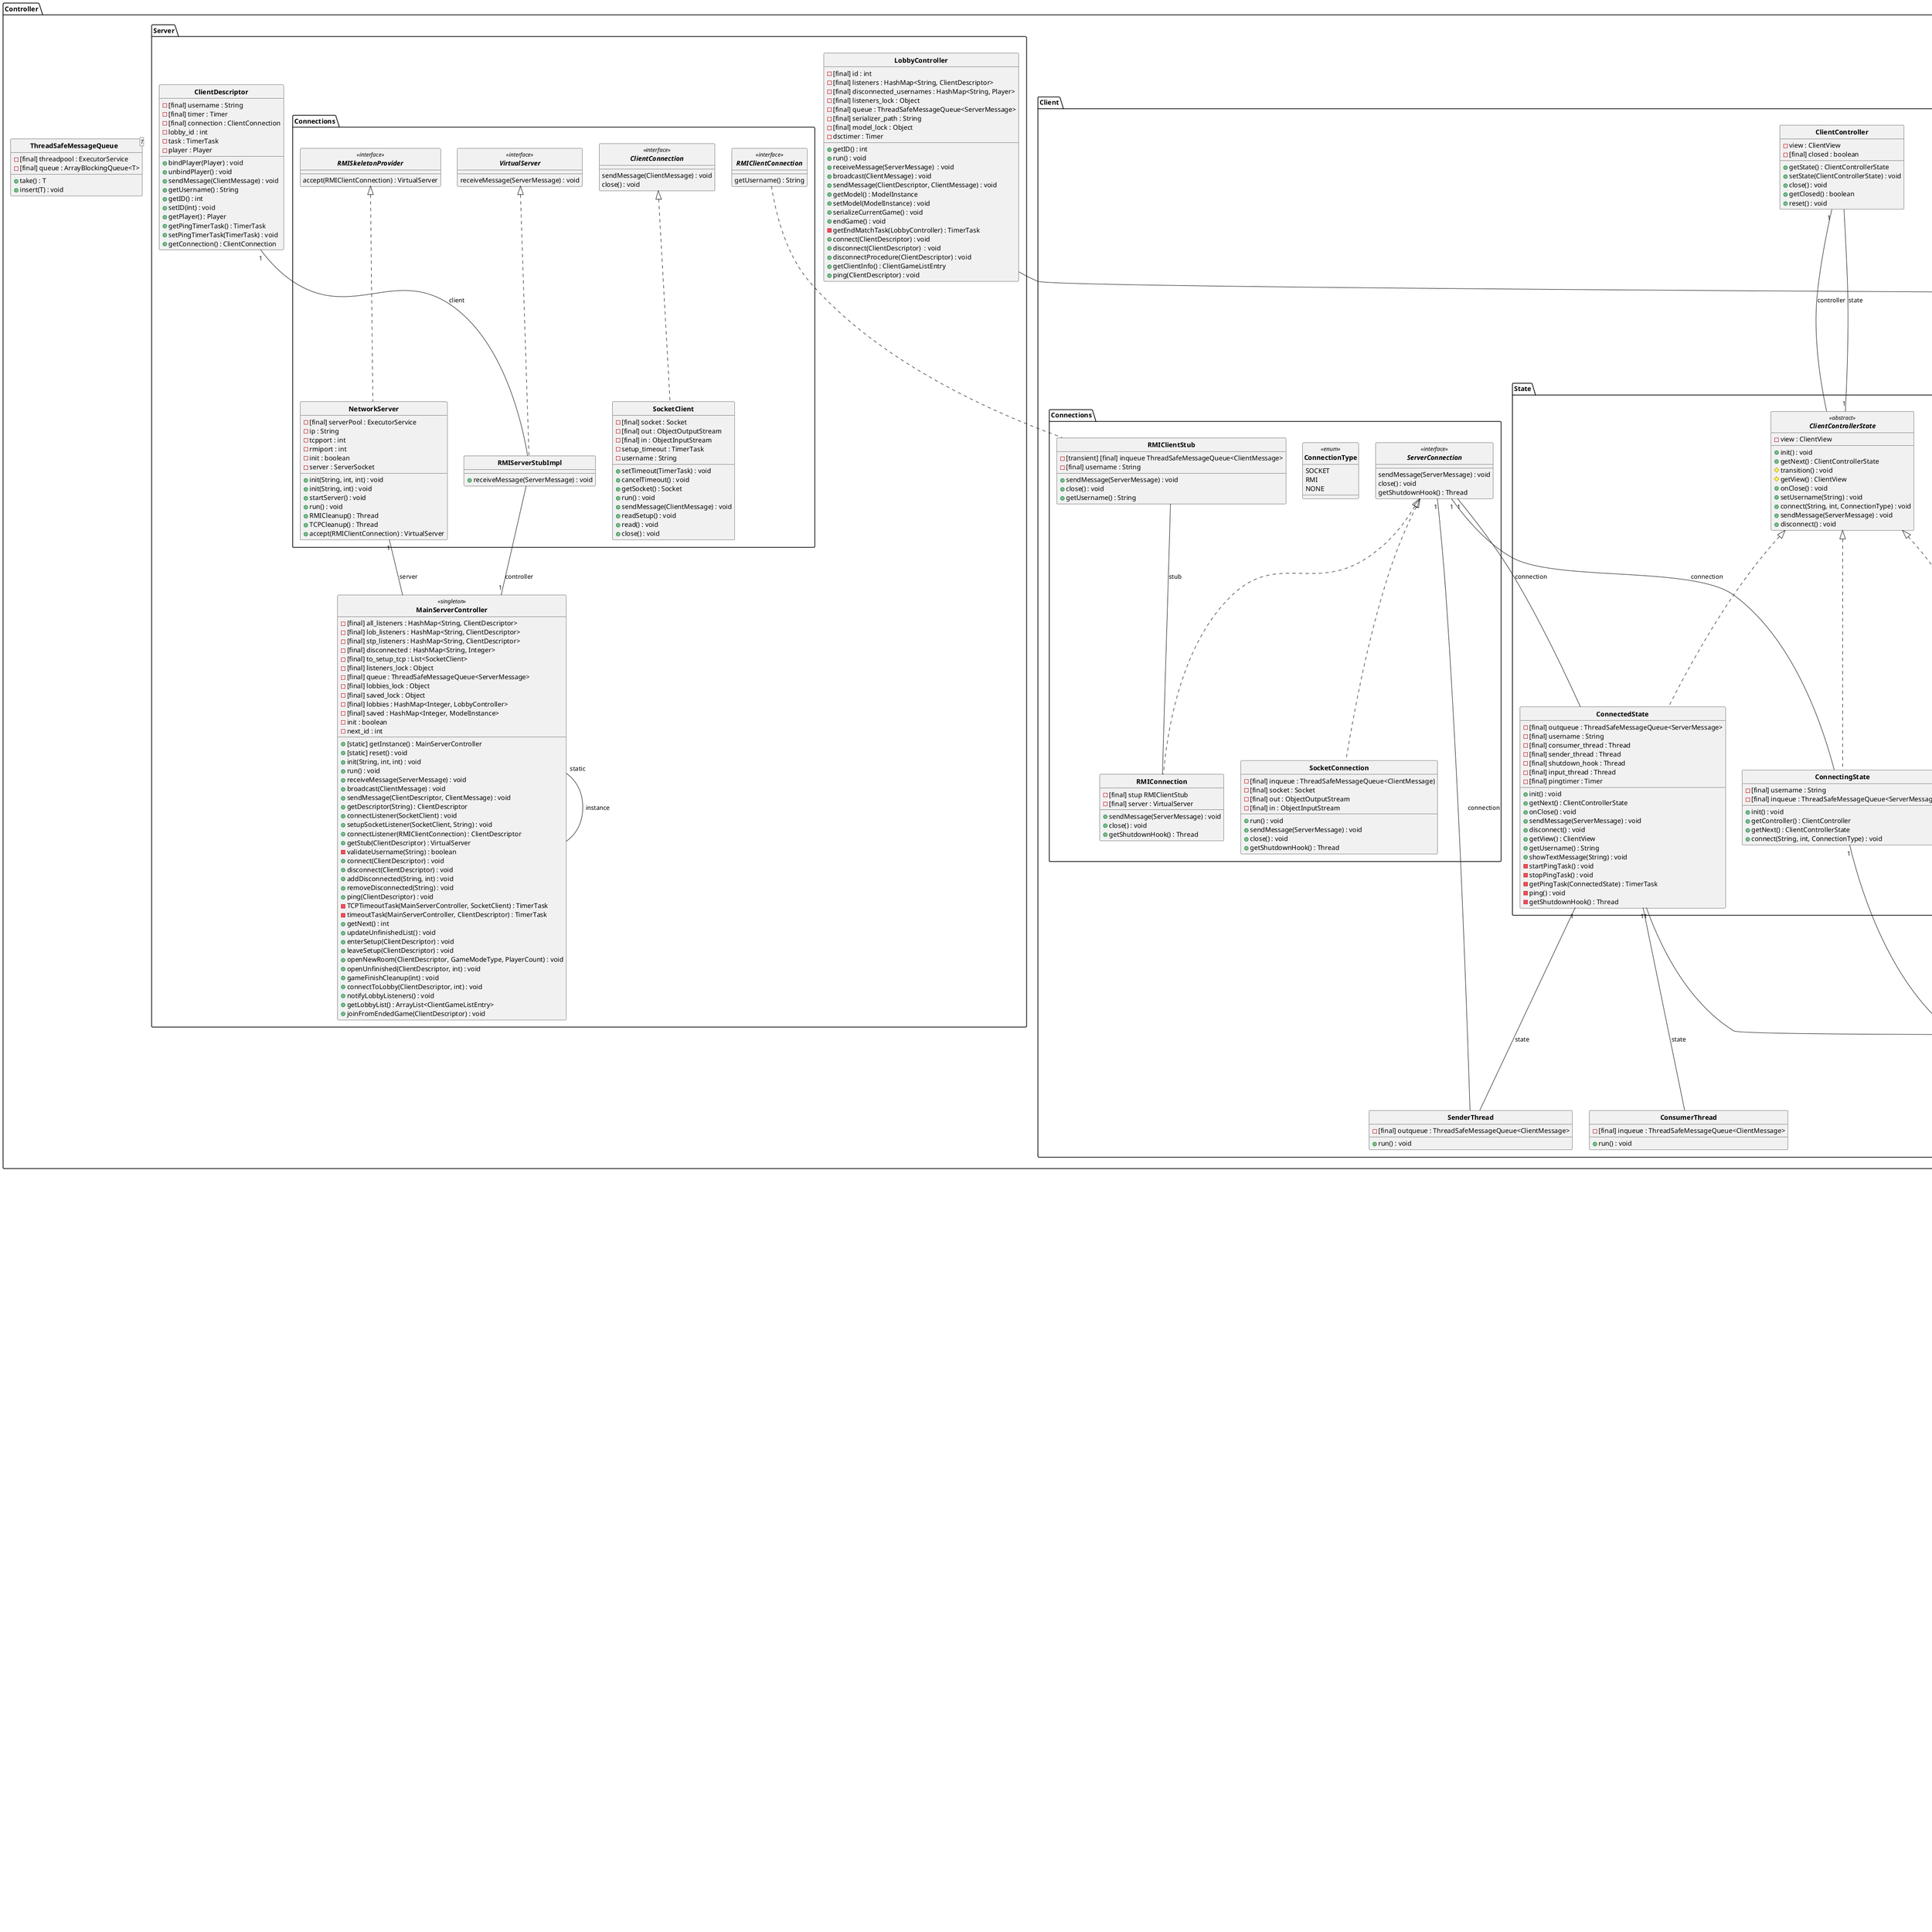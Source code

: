 @startuml uml_complete
hide circle
skinparam classFontStyle bold
skinparam groupInheritance 1
set separator ::
skinparam classAttributeIconSize 12

package Model {

    package Cards {

        package State {

            Model::State::VoyageState --d-- CardState:state
            abstract CardState {
                {method} + init(ClientState) : void
                {method} + [abstract] validate() : void
                {method} + [abstract] getClientCardState() : ClientCardState
                {method} + [abstract] getNext() : CardState
                {method} + transition() : void
                {method} + setNewShipCentre(Player, ShipCoords) : void
                {method} + turnOn(Player, ShipCoords, ShipCoords) : void
                {method} + removeCrew(Player, ShipCoords): void
                {method} + moveCargo(Player, ShipmentType, ShipCoords, ShipCoords) : void
                {method} + takeCargo(Player, ShipmentType, ShipCoords) : void
                {method} + discardCargo(Player, ShipmentType, ShipCoords) : void
                {method} + selectLanding(Player, int) : void
                {method} + progressTurn(Player) : void
                {method} + setTakeReward(Player, boolean) : void
                {method} + connect(Player) : void
                {method} + disconnect(Player) : void
            }

            CardState ^.r AbandonedShipAnnounceState
            class AbandonedShipAnnounceState {
                {field} [final] card : AbandonedShipCard
                {field} [final] list : List<Player>
                {field} responded : boolean
                {field} id : int
                {method} + init(ClientState) : void
                {method} + validate(ServerMessage) : void
                {method} + getClientCardState() : ClientCardState
                {method} + getNext() : CardState
                {method} + selectLanding(Player, int) : void
                {method} + disconnect(Player) : void
            }

            CardState ^.. AbandonedShipRewardState
            class AbandonedShipRewardState {
                {field} [final] card : AbandonedShipCard
                {field} [final] list : List<Player>
                {field} coords : List<ShipCoords>
                {field} responded : boolean
                {method} + init(ClientState) : void
                {method} + validate(ServerMessage) : void
                {method} + getClientCardState() : ClientCardState
                {method} + getNext() : CardState
                {method} + removeCrew(Player, ShipCoords) : void
                {method} + disconnect(Player) : void
            }

            CardState ^.l AbandonedStationAnnounceState
            class AbandonedStationAnnounceState {
                {field} [final] card : AbandonedStationCard
                {field} [final] list : List<Player>
                {field} responded : boolean
                {field} id : int
                {method} + init(ClientState) : void
                {method} + validate(ServerMessage) : void
                {method} + getClientCardState() : ClientCardState
                {method} + getNext() : CardState
                {method} + selectLanding(Player, int) : void
                {method} + disconnect(Player) : void
            }

            CardState ^.. AbandonedStationRewardState
            class AbandonedStationRewardState {
                {field} [final] card : AbandonedStationCard
                {field} [final] list : List<Player>
                {field} responded : boolean
                {method} + init(ClientState) : void
                {method} + validate(ServerMessage) : void
                {method} + getClientCardState() : ClientCardState
                {method} + getNext() : CardState
                {method} + takeCargo(Player, ShipmentType, ShipCoords) : void
                {method} + moveCargo(Player, ShipmentType, ShipCoords, ShipCoords) : void
                {method} + discardCargo(Player, ShipmentType, ShipCoords) : void
                {method} + progressTurn(Player) : void
                {method} + disconnect(Player) : void

            }

            CardState ^.r CombatZoneAnnounceState
            class CombatZoneAnnounceState {
                {field} [final] card_id : int
                {field} [final] sections : List<CombatZoneSection>
                {field} [final] shots : ProjectileArray
                {field} awaiting : List<Player>
                {field} target : Player
                {method} + init(ClientState) : void
                {method} + validate(ServerMessage) : void
                {method} + getClientCardState() : ClientCardState
                {method} + getNext() : CardState
                {method} + turnOn(Player, ShipCoords, ShipCoords) : void
                {method} + progressTurn(Player) : void
                {method} + disconnect(Player) : void
            }

            CardState ^.. CombatZonePenaltyState
            class CombatZonePenaltyState {
                {field} [final] card_id : int
                {field} [final] sections : List<CombatZoneSection>
                {field} [final] shots : ProjectileArray
                {field} target : Player
                {field} [final] required : int[]
                {field} responded : boolean
                {field} coords : List<ShipCoords>
                {method} + init(ClientState) : void
                {method} + validate(ServerMessage) : void
                {method} + getClientCardState() : ClientCardState
                {method} + getNext() : CardState
                {method} + turnOn(Player, ShipCoords, ShipCoords) : void
                {method} + progressTurn(Player) : void
                {method} + removeCrew(Player, ShipCoords) : void
                {method} + discardCargo(Player, ShipmentType, ShipCoords) : void
                {method} + disconnect(Player) : void
            }

            CardState ^.l CombatZoneSelectShipState
            class CombatZoneSelectShipState {
                {field} [final] card_id : int
                {field} [final] sections : ArrayList<CombatZoneSection>
                {field} [final] shots : ProjectileArray
                {field} [final] target : Player
                {method} + init(ClientState) : void
                {method} + validate(ServerMessage) : void
                {method} + getClientCardState() : ClientCardState
                {method} + getNext() : CardState
                {method} + selectBlob(Player, ShipCoords) : void
                {method} + disconnect(Player) : void
            }

            CardState ^.. EpidemicState
            class EpidemicState {
                {field} [final] card : EpidemicCard
                {field} [final] awaiting : List<Player>
                {method} + init(ClientState) : void
                {method} + validate(ServerMessage) : void
                {method} + getClientCardState() : ClientCardState
                {method} + getNext() : CardState
                {method} + progressTurn(Player) : void
                {method} + disconnect(Player) : void
            }

            CardState ^.r MeteorAnnounceState
            class MeteorAnnounceState {
                {field} [final] card_id : int
                {field} [final] left : ProjectileArray
                {field} [final] awaiting : List<Player>
                {field} broke_cabin : boolean
                {method} + init(ClientState) : void
                {method} + validate(ServerMessage) : void
                {method} + getClientCardState() : ClientCardState
                {method} + getNext() : CardState
                {method} + turnOn(Player, ShipCoords, ShipCoords) : void
                {method} + progressTurn(Player) : void
                {method} + disconnect(Player) : void
            }

            CardState ^.. MeteorSelectShipState
            class MeteorSelectShipState {
                {field} [final] card_id : int
                {field} [final] left : ProjectileArray
                {method} + init(ClientState) : void
                {method} + validate(ServerMessage) : void
                {method} + getClientCardState() : ClientCardState
                {method} + getNext() : CardState
                {method} + selectBlob(Player, ShipCoords) : void
                {method} + disconnect(Player) : void
            }

            CardState ^.l OpenSpaceState
            class OpenSpaceState {
                {field} [final] card : OpenSpaceCard
                {field} [final] awaiting : List<Player>
                {method} + init(ClientState) : void
                {method} + validate(ServerMessage) : void
                {method} + getClientCardState() : ClientCardState
                {method} + getNext() : CardState
                {method} + turnOn(Player, ShipCoords, ShipCoords) : void
                {method} + progressTurn(Player) : void
                {method} + disconnect(Player) : void
            }

            CardState ^.. PiratesAnnounceState
            class PiratesAnnounceState {
                {field} [final] card : PiratesCard
                {field} [final] list : List<Player>
                {field} responded : boolean
                {field} result : boolean
                {method} + init(ClientState) : void
                {method} + validate(ServerMessage) : void
                {method} + getClientCardState() : ClientCardState
                {method} + getNext() : CardState
                {method} + turnOn(Player, ShipCoords, ShipCoords) : void
                {method} + progressTurn(Player) : void
                {method} + disconnect(Player) : void
            }

            CardState ^.r PiratesSelectShipState
            class PiratesSelectShipState {
                {field} [final] card : PiratesCard
                {field} [final] list : List<Player>
                {field} [final] shots : ProjectileArray
                {method} + init(ClientState) : void
                {method} + validate(ServerMessage) : void
                {method} + getClientCardState() : ClientCardState
                {method} + getNext() : CardState
                {method} + selectBlob(Player, ShipCoords) : void
                {metohd} + disconnect(Player) : void
            }

            CardState ^.. PiratesPenaltyState
            class PiratesPenaltyState {
                {field} [final] card : PiratesCard
                {field} [final] list : List<Player>
                {field} [final] shots : ProjectileArray
                {field} responded : boolean
                {method} + init(ClientState) : void
                {method} + validate(ServerMessage) : void
                {method} + getClientCardState() : ClientCardState
                {method} [protected] getNext() : CardState
                {method} + turnOn(Player, ShipCoords, ShipCoords) : void
                {method} + progressTurn(Player) : void
                {method} + disconnect(Player) : void
            }

            CardState ^.l PiratesRewardState
            class PiratesRewardState {
                {field} [final] card : PiratesCard
                {field} [final] list : List<Player>
                {field} responded : boolean
                {field} took_reward : boolean
                {method} + init(ClientState) : void
                {method} + validate(ServerMessage) : void
                {method} + getClientCardState() : ClientCardState
                {method} [protected] getNext() : CardState
                {method} + setTakeReward(Player, boolean) : void
                {method} + disconnect(Player) : void
            }

            CardState ^.. PlanetAnnounceState
            class PlanetAnnounceState {
                {field} [final] card : PlanetCard
                {field} [final] list : List<Player>
                {field} responded : boolean
                {field} id : int
                {method} + init(ClientState) : void
                {method} + validate(ServerMessage) : void
                {method} + getClientCardState() : ClientCardState
                {method} + getNext() : CardState
                {method} + selectLanding(Player, int) : void
                {method} + disconnect(Player) : void
            }

            CardState ^.r PlanetRewardState
            class PlanetRewardState {
                {field} [final] card : PlanetCard
                {field} [final] list : List<Player>
                {field} [final] id : int
                {field} responded : boolean
                {method} + init(ClientState) : void
                {method} + validate(ServerMessage) : void
                {method} + getClientCardState() : ClientCardState
                {method} + getNext() : CardState
                {method} + takeCargo(Player, ShipmentType, ShipCoords) : void
                {method} + moveCargo(Player, ShipmentType, ShipCoords, ShipCoords) : void
                {method} + discardCargo(Player, ShipmentType, ShipCoords) : void
                {method} + progressTurn(Player) : void
                {method} + disconnect(Player) : void
            }

            CardState ^.. SlaversAnnounceState
            class SlaversAnnounceState {
                {field} [final] card : SlaversCard
                {field} [final] list : List<Player>
                {field} responded : boolean
                {field} result : boolean
                {method} + init(ClientState) : void
                {method} + validate(ServerMessage) : void
                {method} + getClientCardState() : ClientCardState
                {method} + getNext() : CardState
                {method} + turnOn(Player, ShipCoords, ShipCoords) : void
                {method} + progressTurn(Player) : void
                {method} + disconnect(Player) : void
            }

            CardState ^.l SlaversLoseState
            class SlaversLoseState {
                {field} [final] card : SlaversCard
                {field} [final] list : List<Player>
                {field} responded : boolean
                {field} coords : List<ShipCoords>
                {method} + init(ClientState) : void
                {method} + validate(ServerMessage) : void
                {method} + getClientCardState() : ClientCardState
                {method} + getNext() : CardState
                {method} + removeCrew(Player, ShipCoords) : void
                {method} + disconnect(Player) : void
            }

            CardState ^.. SlaversRewardState
            class SlaversRewardState {
                {field} [final] card : SlaversCard
                {field} [final] list : List<Player>
                {field} responded : boolean
                {field} took_reward : boolean
                {method} + init(ClientState) : void
                {method} + validate(ServerMessage) : void
                {method} + getClientCardState() : ClientCardState
                {method} + getNext() : CardState
                {method} + setTakeReward(Player, boolean) : void
                {method} + disconnect(Player) : void
            }

            CardState ^.r SmugglersAnnounceState
            class SmugglersAnnounceState {
                {field} [final] card : SmugglersCard
                {field} [final] list : List<Player>
                {field} responded : boolean
                {field} result : boolean
                {method} + init(ClientState) : void
                {method} + validate(ServerMessage) : void
                {method} + getClientCardState() : ClientCardState
                {method} + getNext() : CardState
                {method} + turnOn(Player, ShipCoords, ShipCoords) : void
                {method} + progressTurn(Player) : void
                {method} + disconnect(player) : void
            }

            CardState ^.. SmugglersLoseState
            class SmugglersLoseState {
                {field} [final] card : SmugglersCard
                {field} [final] list : List<Player>
                {field} [final] required : int[]
                {field} responded : boolean
                {method} + init(ClientState) : void
                {method} + validate(ServerMessage) : void
                {method} + getClientCardState() : ClientCardState
                {method} + getNext() : CardState
                {method} + discardCargo(Player, ShipmentType, ShipCoords) : void
                {method} + disconnect(Player) : void
            }

            CardState ^.l SmugglersRewardState
            class SmugglersRewardState {
                {field} [final] card : SmugglersCard
                {field} [final] list : List<Player>
                {field} responded : boolean
                {field} took_reward : boolean
                {method} + init(ClientState) : void
                {method} + validate(ServerMessage) : void
                {method} + getClientCardState() : ClientCardState
                {method} + getNext() : CardState
                {method} + takeCargo(Player, ShipmentType, ShipCoords) : void
                {method} + moveCargo(Player, ShipmentType, ShipCoords, ShipCoords) : void
                {method} + discardCargo(Player, ShipmentType, ShipCoords) : void
                {method} + progressTurn(Player) : void
                {method} + disconnect(Player) : void
            }

            CardState ^.. StardustState
            class StardustState {
                {field} [final] card : StardustCard
                {field} awaiting : List<Player>
                {method} + init(ClientState) : void
                {method} + validate(ServerMessage) : void
                {method} + getClientCardState() : ClientCardState
                {method} + getNext() : CardState
                {method} + progressTurn(Player) : void
            }

            CardState ^.r SelectShipReconnectState
            class SelectShipReconnectState {
                {field} [final] resume : CardState
                {field} [final] awaiting : Player
                {method} + init(ClientState) : void
                {method} + validate(ServerMessage) : void
                {method} + getClientCardState() : ClientCardState
                {method} + getNext() : CardState
                {method} + selectBlob(Player, ShipCoords) : void
                {method} + disconnect(Player) : void
            }
        }

        package Utils {

            class CombatZoneSection {
                {field} [final] criteria : CombatZoneCriteria
                {field} [final] penalty : CombatZonePenalty
                {field} [final] amount : int
                {method} + getCriteria)() : CombatZoneCriteria
                {method} + getPenalty() : CombatZonePenalty
                {method} + getAmount() : int
            }

            class Planet {
                {field} [final] contains : int[]
                {field} [final] visited : boolean
                {method} + getContains() : int[]
                {method} + visit() : void
                {method} + getVisited() : boolean
                {method} + getTotalContains() : int
            }
            
            class Projectile {
                {field} [final] direction : ProjectileDirection
                {field} [final] dimension : ProjectileDimension
                {field} [final] offset : int
                {method} + getDirection() : ProjectileDirection
                {method} + getDimension() : PrjectileDimension
                {method} + getOffset() : int
            }         

            class ProjectileArray {
                {field} [field] projectiles : List<Projectile>
                {method} + getProjectiles : List<Projectile>
            }
        }

        package Visitors {
            
            class ContainerMoveValidationVisitor {
                {field} [final] searching_for : ShipmentType
                {field} found : boolean
                {method} + visit(StorageComponent) : void
            }

            class ContainsLoaderVisitor {
                {field} [final] ship : SpaceShip
                {field} [final] cargo : ShipmentType
                {method} + visit(StorageComponent) : void
            }
            
            class ContainsRemoveVisitor {
                {field} [final] searching : shipmentType
                {method} + visit(StorageComponent) : void
                {method} + visit(BatteryCompoent) : void
            }

            class CrewRemoveVisitor {
                {field} [final] ship : SpaceShip
                {field} searching : ShipmentType
                {method} + changeType(ShipmentType) : void
                {method} + visit(CabinComponent) : void
                {method} + visit(AlienLifeSupportComponent) : void
            }

            class LargeMeteorVisitor {
                {field} d : ProjectileDirection
                {field} found_cannon : boolean
                {method} + visit(CannonComponent) : void
            }

        }

        interface iCard <<interface>> {
            {method} getId() : int
            {method} getDays() : int
            {method} getState(VoyageState) : CardState
            {method} getExhausted() : boolean
        }

        iCard^--Card
        abstract Card <<abstract>> {
            {field} id : int
            {field} days : int
            {field} exhausted : boolean
            {method} + getId() : int
            {method} + getDays() : int
            {method} + getExhausted() : boolean
            {method} [protected] exhaust() : void
        }

        Card ^.r AbandonedShipCard
        class AbandonedShipCard {
            {field} credits_gained : int
            {field} crew_lost : int
            {method} + getState(VoyageState) : CardState
            {method} + getCredits() : int
            {method} + getCrewLost() : int
            {method} + apply(VoyageState, Player, int) : void
        }

        Card ^.. AbandonedStationCard
        class AbandonedStationCard {
            {field} planet : Planet
            {field} crew : int
            {method} + getState(VoyageState) : CardState
            {method} + getPlanet() : Planet
            {method} + getCrewLost() : int
            {method} + apply(VoyageState, Player, int) : void
        }

        Card ^.l CombatZoneCard
        class CombatZoneCard {
            {field} sections : List<CombatZoneSection>
            {field} shots : ProjectileArray
            {method} + getState(VoyageState) : C
        }

        Card ^.. EpidemicCard
        class EpidemicCard {
            {method} + getState(VoyageState) : CardState
            {method} + apply(VoyageState, Player) : void
        }

        Card ^.r MeteorSwarmCard
        class MeteorSwarmCard {
            {field} meteorites : ProjectileArray
            {method} + getState(VoyageState) : CardState
            {method} + getMeteorites() : ProjectileArray
            {method} + apply(VoyageState, Projectile) : void
        }

        Card ^.. OpenSpaceCard
        class OpenSpaceCard {
            {method} + getState(VoyageState) : CardState
            {method} + apply(VoyageState, Player) : void
        }

        Card ^.l PiratesCard
        class PiratesCard {
            {field} [final] shots : ProjectileArray
            {field} [field] credits : int
            {field} [final] min_power : int
            {method} + getState(VoyageState) : CardState
            {method} + getCredits() : int
            {method} + getShots() : ProjectileArray
            {method} + apply(VoyageState, Player) : void
        }

        Card ^.. PlanetCard
        class PlanetCard {
            {field} [final] planets : List<Planet>
            {field} [final] left : int
            {method} + getState(VoyageState) : CardState
            {method} + getVisited() : List<boolean>
            {method} + getPlanet() : Planet
            {method} + getSize() : int
            {method} + apply(Player, int) : void
        }

        Card ^.r SlaversCard
        class SlaversCard {
            {field} [final] min_power : int
            {field} [final] crew_penalty : int
            {field} [final] credits : int
            {method} + getState(VoyageState) : CardState
            {method} + getCrewLost() : int
            {method} + getCredits() : int
            {method} + apply(VoyageState, Player) : void
        }

        Card ^.. SmugglersCard
        class SmugglersCard {
            {field} [final] reward : planet
            {field} [final] cargo_taken : int
            {field} [field] min_power : int
            {method} + getState(VoyageState) : CardState
            {method} + getReward() : Planet
            {method} + getCargoPenalty() : int
            {method} + apply(player) : void
        }

        Card ^.l StardustCard
        class StardustCard {
            {method} + getState(VoyageState) : CardState
            {method} + apply(VoyageState, Player) : void
        }
    }

    Components::Visitors::iVisitor .. ContainsLoaderVisitor
    Components::Visitors::iVisitor .. ContainsRemoveVisitor
    Components::Visitors::iVisitor .. CrewRemoveVisitor
    Components::Visitors::iVisitor .. LargeMeteorVisitor

    package Board {

        interface iCards <<interface>> {
            {method} pullCard() : iCard
            {method} getLeft() : int
            {method} getConstructionCards : List<Integer>
        }

        iCards ^--  TestFlightCards
        class TestFlightCards {
            {field} [final] cards : ArrayDeque<iCard>
            {method} + pullCard() : iCard
            {method} + getLeft() : int
            {method} + getConstructionCards : List<Integer>
        }

        iCards ^--  LevelTwoCards
        class LevelTwoCards {
            {field} cards : ArrayDeque<iCard>
            {field} construction_cards : ArrayList<Integer>
            {method} + pullCard() : iCard
            {method} + getLeft() : int
            {method} + getConstructionCards : List<Integer>
        }

        interface iCommonBoard <<interface>> {
            {method} getCoveredSize() : int
            {method} pullComponent() : BaseComponent
            {method} discardComponent(BaseComponent) : void
            {method} pullDiscarded(int) : BaseComponent
            {method} getDiscarded() : ArrayList<Integer>
        }

        iCommonBoard^..CommonBoard
        class CommonBoard {
            {field} [final] covered_components : ArrayDeque<BaseComponent>
            {field} [final] discarded_components : HashMap<Integer, BaseComponent>
            {method} + getCoveredSize() : int
            {method} + pullComponent() : BaseComponent
            {method} + discardComponent(BaseComponent) : void
            {method} + pullDiscarded(int) : BaseComponent
            {method} + getDiscarded() : ArrayList<Integer>
        }

        interface iPlanche <<interface>> {
            {method} getPlayerPosition(Player) : int
            {method} getPlayerAt(int) : Player
            {method} movePlayer(VoyageState, Player, int) : void
            {method} loseGame(Player) : void
        }


        iPlanche^..Planche
        class Planche{
            {field} [final] planche : HashMap<Player, Integer>
            {field} [final] length : int
            {method} + getPlayerPosition(Player) : int
            {method} + getPlayerAt(int) : Player
            {method} + movePlayer(VoyageState, Player, int) : void
            {method} + loseGame(Player) : void
        }
    }

    package Components {
        
        package Visitors {

            interface iVisitor <<interface>> {
                {method} + visit(CabinComponent) : void
                {method} + visit(EngineComponent) : void
                {method} + visit(AlienLifeSupportComponent) : void
                {method} + visit(CannonComponent) : void
                {method} + visit(StorageComponent) : void
                {method} + visit(BatteryComponent) : void
                {method} + visit(ShieldComponent) : void
                {method} + visit(EmptyComponent) : void
                {method} + visit(StructuralComponent) : void
                {method} + visit(StartingCabinComponent) : void
            }

            iVisitor^..CabinVisitor
            class CabinVisitor {
                {field} type : AlienType
                {method} + getSupportedType() : AlienType
                {method} + visit(AlienLifeSupportComponent) : void
            }

            iVisitor^--CrewSetVisitor
            class CrewSetVisitor {
                {field} [field] ship : SpaceShip
                {field} [field] type : AlienType
                {method} + visit(CabinComponent) : void
            }

            iVisitor^..EnergyVisitor
            class EnergyVisitor {
                {field} positive : boolean
                {field} found_battery : boolean
                {field} powerable : boolean
                {field} has_battery : boolean
                {method} + visit(BaseComponent) : void
                {method} + getFoundBatteryComponent() : boolean
                {method} + getPowerable() : boolean
                {method} + hasBattery() : boolean
                {method} + toggle() : void
            }

            iVisitor^..FreeSpaceVisitor
            class FreeSpaceVisitor {
                {field} isfree : boolean
                {method} + visit(BaseComponent) : void
                {method} + getSpaceIsFree() : boolean
            }

            class LifeSupportUpdateVisitor {
                {field} [final] type : AlienType
                {field} still_alive : boolean
                {method} + getStillAlive() : boolean
                {method} + visit(CabinComponent) : void
                {method} + visit(AlienLifeSupportComponent) : void
            }

            iVisitor^..SpaceShipUpdateVisitor
            class SpaceShipUpdateVisitor {
                {field} [final] containers : int[]
                {field} [final] crew_members : int[]
                {field} [field] directions : boolean[]
                {field} engine_power : int
                {field} cannon_power : double
                {method} + visit(BaseComponent) : void
                {method} + getEnginePower() : int
                {method} + getCannonPower() : double
                {method} + getContainers() : int[]
                {method} + getCrewMembers() : int[]
                {method} + getDirections() : boolean[]
            }
        
        }

        abstract BaseComponent <<abstract>> {
            {field} [final] id : int
            {field} [final] connectors : ConnectorType[]
            {field} [protected] coords : ShipCoords
            {field} rotation : ComponentRotation
            {method} + getID() : int
            {method} + getConnectors() : ConnectorType[]
            {method} + getRotation() : ComponentRotation
            {method} + rotate(ComponentRotation) : void
            {method} + verify(SpaceShip) : boolean
            {method} + getConnector(ComponentRotation) : ConnectorType
            {method} + getCoords() : ShipCoords
            {method} + powerable() : boolean
            {method} + [abstract] onCreation(SpaceShip, ShipCoords) : void
            {method} + [abstract] onDelete(SpaceShip) : void
            {method} + [abstract] getClientComponent() : ClientComponent
            {method} + [abstract] check(iVisitor) : void
            {method} + getConnectedComponents(SpaceShip) : BaseComponent[]


        }

        BaseComponent ^.l AlienLifeSupportComponent
        class AlienLifeSupportComponent{
          
			{field} - type: AlienType
			{method} + check(iVisitor) : void
			{method} + getType() : AlienType
			{method} + onCreation(SpaceShip) : void
			{method} + onDelete(SpaceShip) : void
			{method} + getClientComponent() : ClientComponent
		}

        BaseComponent ^.. BatteryComponent
        class BatteryComponent {
			{field} - contains : int
			{field} - max : int
			{method} + check(iVisitor) : void
			{method} + getContains() : int
			{method} + getCapacity() : int
			{method} + takeOne() : void
			{method} + putOne() : void
			{method} + onCreation(SpaceShip) : void
			{method} + onDelete(SpaceShip) : void
			{method} + getClientComponent() : ClientComponent
		}

        BaseComponent ^.r CabinComponent
        class CabinComponent{
			{field} - crew_number : int
			{field} - crew_type : AlienType
		   	{method} + check(iVisitor) : void
			{method} + getCrew() : int
			{method} + getCrewType() : AlienType			
			{method} + setCrew(SpaceShip, int, AlienType) : void
			{method} + onCreation(SpaceShip) : void
			{method} + onDelete(SpaceShip) : void
			{method} + getClientComponent() : ClientComponent
		}

        BaseComponent ^.. StartingCabinComponent
        class StartingCabinComponent{
			{field} - color : PlayerColor
			{field} - crew_number : int
		   	{method} + check(iVisitor) : void
			{method} + getCrew() : int
			{method} + getCrewType() : AlienType		
			{method} + getColor() : PlayerColor
			{method} + setCrew(SpaceShip, int, AlienType)
			{method} + onCreation(SpaceShip) : void
			{method} + onDelete(SpaceShip) : void
			{method} + getClientComponent() : ClientComponent
		}

        BaseComponent ^.l CannonComponent
        class CannonComponent{			
			{field} - max_power : int
			{field} - powered : boolean
			{field} - powerable : boolean
			{method} + check(iVisitor) : void
			{method} + verify(SpaceShip) : boolean
			{method} + turnOn() : void
			{method} + turnOff() : void
			{method} + getCurrentPower() : int
			{method} + getPower() : int
			{method} + powerable() : boolean		
			{method} + onCreation(SpaceShip) : void
			{method} + onDelete(SpaceShip) : void
			{method} + getClientComponent() : ClientComponent
		}

        BaseComponent ^.. EmptyComponent
        class EmptyComponent{
			{method} + verify(SpaceShip) : boolean
			{method} + check(iVisitor) : void
			{method} + getConnectors() : ConnectorType[]
			{method} + onCreation(SpaceShip) : void
			{method} + onDelete(SpaceShip) : void
			{method} + getClientComponent() : ClientComponent
		}

        BaseComponent ^.r EngineComponent
        class EngineComponent{
			{field} - max_power : int
			{field} - powered : boolean
			{field} - powerable : boolean
			{method} + verify(SpaceShip) : boolean
			{method} + check(iVisitor) : void
			{method} + turnOn() : void
			{method} + turnOff() : void
			{method} + getCurrentPower() : int
			{method} + getPower() : int
			{method} + powerable() : boolean		
			{method} + onCreation(SpaceShip) : void
			{method} + onDelete(SpaceShip) : void
			{method} + getClientComponent() : ClientComponent
		}

        BaseComponent ^.. ShieldComponent
        class ShieldComponent{
			{field} - powered : boolean
			{method} + check(iVisitor) : void
			{method} + turnOn() : void
			{method} + turnOff() : void
			{method} + getPowered() : boolean
			{method} + powerable() : boolean	
			{method} + onCreation(SpaceShip) : void
			{method} + onDelete(SpaceShip) : void
			{method} + getShield() : ShieldType
			{method} + getClientComponent() : ClientComponent

		}
        
		BaseComponent ^.l StorageComponent
        class StorageComponent{
			{field} - [final] shipment : int []
			{field} - [final] type : StorageType
			{field} - currently_full : int
			{method} + putIn(ShipmentType) : void
			{method} + takeOut(ShipmentType) : boolean
			{method} + howMany(ShipmentType) : int
			{method} + getFreeSpaces() : int
			{method} + getSpecial() : boolean
			{method} + getCapacity() : int
			{method} + onCreation(SpaceShip) : void
			{method} + onDelete(SpaceShip) : void
			{method} + check(iVisitor) : void
			{method} + getClientComponent() : ClientComponent

		}
        BaseComponent ^.. StructuralComponent
        class StructuralComponent{
			{method} + check(iVisitor) : void
			{method} + onCreation(SpaceShip) : void
			{method} + onDelete(SpaceShip) : void
			{method} + getClientComponent() : ClientComponent
		}

    }

    package Player {

        SpaceShip --u-- Player:ship
        class Player {
            {field} [final] username : String
            {field} [final] color : PlayerColor
            {field} [transient] descriptor : ClientDescriptor
            {field} credits : int
            {field} retired : boolean
            {field} disconnected : boolean
            {method} + getUsername() : String
            {method} + getColor() : String
            {method} + retire() : void
            {method} + getRetired : boolean
            {method} + reconnect() : void
            {method} + disconnect() : void
            {method} + getDisconnected() : boolean
            {method} + giveCredits(int) : int
            {method} + getCredits() : int
            {method} + finalScore() : void
            {method} + reconnect(ClientDescriptor) : void
            {method} + getSpaceShip() : SpaceShip
            {method} + bindDescriptor(ClientDescriptor) : void
            {method} + getDescriptor() : ClientDescriptor
            {method} + voyageInfo(iPlanche) : String
            {method} + equals : boolean
        }


        BaseComponent --u-- SpaceShip:"components[][]"
        class SpaceShip {
            {field} [final] player : Player
            {field} [final] storage_coords : ArrayList<ShipCoords>
            {field} [final] cabin_coords : ArrayList<ShipCoords>
            {field} [final] battery_coords : ArrayList<ShipCoords>
            {field} [final] powerable_coords : ArrayList<ShipCoords>
            {field} [final] type : GameModeType
            {field} [final] empty : BaseComponent
            {field} blobs : ArrayList<ArrayList<ShipCoords>>
            {field} crew : int[]
            {field} center : ShipCoords
            {field} containers : int[]
            {field} shielded_directions : boolean[]
            {field} cannon_power : double
            {field} engine_power : int
            {method} + getType() : GameModeType
            {method} + getCrew() : int[]
            {method} + bulkVerify() : VerifyResult[][]
            {method} + bulkVerifyResult() : boolean
            {method} + getBlobsSize() : int
            {method} + updateShipBlobs() : void
            {method} + verifyBlob(VerifyResult[][]) : ArrayList<ShipCoords>
            {method} + selectShipBlob(ShipCoords) : void
            {method} + addComponent(BaseComponent, ShipCoords) : void
            {method} + removeComponent(ShipCoords) : void
            {method} + updateShip() : void
            {method} + resetPower() : void
            {method} + turnOn(ShipCoords, ShipCoords) : void
            {method} + getComponent : BaseComponent
            {method} + getCannonPower() : double
            {method} + getEnginePower() : int
            {method} + getEnergyPOwer() : int
            {method} + getShieldedDirections() : int
            {method} + getHeight() : int
            {method} + getWidth() : int
            {method} + getEmpty() : BaseComponent
            {method} + addStorageCoords(ShipCoords) : void
            {method} + delStorageCoords(ShipCoords) : void
            {method} + addCabinCoords(ShipCoords) : void
            {method} + delCabinCoords(ShipCoords) : void
            {method} + addBatteryCoords(ShipCoords) : void
            {method} + delBatteryCoords(ShipCoords) : void
            {method} + addPowerableCoords(ShipCoords) : void
            {method} + delPowerableCoords(ShipCoords) : void
            {method} + getTotalCrew() : int
            {method} + findConnectedCabins() : ArrayList<ShipCoords>
            {method} + countExposedConnectors() : int
            {method} + handleMeteorite(Projectile) : void
            {method} + handleShot(Projectile) : void
            {method} + normalizeRoll(ProjectileDirection, int) : int
            {method} + getFirst(ProjectileDirection, int) : ShipCoords
            {method} + constrctCol(int) : BaseComponent[]
            {method} + findCannon(ProjectileDirection, int) : boolean
            {method} + getContains() : int[]
            {method} + isCabin(ShipCoords) : boolean
            {method} + getClientSpaceShip() : ClientSpaceShip
        }

        ShipCoords <-- "1" Components::BaseComponent
        class ShipCoords{
            {field} [final] x : int
            {field} [final] y : int
            {field} [final] type : GameModeType
            {method} + getType() : GameModeType
            {method} + getNextTo() : ShipCoords[]
            {method} + up() : ShipCoords
            {method} + down() : ShipCoords
            {method} + right() : ShipCoords
            {method} + left() : ShipCoords
            {method} + toString() : String
            {method} + equals(Object) : boolean
        }

    }

    package State {
        
        Model::Player::Player "0..n" --r-- GameState:players
        abstract GameState <<abstract>> {
            {field} # [final] model : ModelInstance 
            {field} # [final] type : GameModeType
            {field} # [final] count : PlayerCount
            {field} # [final] players : List<Player>
            {method} + [abstract] validate(ServerMessage message) : void
            {method} + [abstract] getNext() : GameState 
            {method} + [abstract] getClientState() : ClientState
            {method} + [abstract] toSerialize() : boolean
            {method} + [abstract] toString() : String
            {method} + [abstract] getOngoingEntry(int) : ClientGameListEntry
            {method} + init() : void
            {method} + broadcastMessage(ClientMessage) : void
            {method} + transition() : void
            {method} + getCount() : PlayerCount
            {method} + getPlayer(PlayerColor) : Player
            {method} + getType() : GameModeType
            {method} + getModelID() : int
            {method} + connect(ClientDescriptor client) : void
            {method} + disconnect(ClientDescriptor client) : void
            {method} + connect(Player) : void
            {method} + disconnect(Player) : void
            {method} + sendContinue(Player) : void
            {method} + putComponent(Player, ShipCoords coords) : void
            {method} + takeComponent(Player) : void
            {method} + takeDiscarded(Player, int) : void
            {method} + reserveComponent(Player) : void
            {method} + discardComponent(Player, int) : void
            {method} + toggleHourglass(Player) : void
            {method} + removeComponent(Player, ShipCoords coords) : void
            {method} + setCrewType(Player, ShipCoords coords, AlienType type) : void
            {method} + giveUp(Player) : void
            {method} + selectBlob(Player, ShipCoords) : void
            {method} + getCardState(Player) : CardState
        }

        GameState ^... WaitingState
        class WaitingState {
            {field} - [final] connected : List<ClientDescriptor>
            {field} - [final] count : PlayerCount
            {method} + validate(ServerMessage message) : void
            {method} + getNext() : GameState 
            {method} + getClientState() : ClientState 
            {method} + init() : void
            {method} + connect(ClientDescriptor client) : void
            {method} + disconnect(ClientDescriptor client) : void
        }

        GameState ^-- ResumeWaitingState
        class ResumeWaitingState {
            {field} - [final] next : GameState
            {field} - [final] awaiting : HashMap<String, ClientDescriptor>
            {field} - [final] count : PlayerCount
            {method} + validate(ServerMessage message) : void
            {method} + getNext() : GameState
            {method} + getClientState() : ClientState
            {method} + init() : void
            {method} - resumeState() : void
            {method} + toSerialize() : boolean
            {method} + connect(ClientDescriptor) : void
            {method} + disconnect(ClientDescriptor) : void
            {method} + toString() : String
            {method} + getOngoingEntry(int) : ClientGameListEntry
        }

        GameState ^... ConstructionState
        iCommonBoard --u---- ConstructionState:board
        iCards "1" --u---- ConstructionState:voyage_deck
        abstract ConstructionState <<abstract>> {
            {field} [final] building : ArrayList<Player>
            {field} [final] finished : ArrayList<Player>
            {field} [final] current_tile : HashMap<Player, BaseComponent>
            {field} [final] hoarded_tile : HashMap<Player, ArrayList<BaseComponent>>
            {method} + validate(ServerMessage message) : void
            {method} + getNext() : GameState 
            {method} + getClientState() : ClientState 
            {method} + init() : void
            {method} + connect(Player) : void
            {method} + disconnect(Player) : void
            {method} + sendContinue(Player) : void
            {method} + putComponent(Player, ShipCoords coords) : void
            {method} + takeComponent(Player) : void
            {method} + takeDiscarded(Player, int id) : void
            {method} + discardComponent(Player, int id) : void
            {method} + toSerialize() : boolean
            {method} + toString() : String
            {method} + getCurrent(Player) : BaseComponent
            {method} + getHoarded : ArrayList<BaseComponent>
            {method} + getDiscarded() : ArrayList<Integer>
            {method} + getOngoingEntry(int) : ClientGameListEntry
        }

        ConstructionState ^-- TestFlightConstructionState
        class TestFlightConstructionState {
            {method} + getClientState : ClientState
        }

        ConstructionState ^-- LevelTwoConstructionState
        ConstructionStateHourglass -r- LevelTwoConstructionState:hourglass
        class LevelTwoConstructionState {
            {method} + init() : void
            {method} + getClientState() : ClientState
            {method} + sendContinue(Player) : void
            {method} + putComponent(Player, int, ShipCoords, ComponentRotation) : void
            {method} + takeComponent(Player) : void
            {method} + takeDiscarded(Player, int) : void
            {method} + discardComponent(Player) ; void
            {method} + toggleHourglass(player) : void
        }

        class ConstructionStateHourglass {
            {field} [final] period : Duration
            {field} toggled : Instant
            {field} [final] total : int
            {field} times : int
            {method} + timesTotal() : int
            {method} + timesLeft() : int
            {method} + getDuration() : Duration
            {method} + start() : void
            {method} + toggle() : void
            {method} + canAct() : boolean
            {method} + isRunning() : boolean
            {method} + getInstant() : Instant
        }

        GameState ^... VerifyState
        iCards "1" --u---- VerifyState:voyage_deck
        class VerifyState {
            {field} - [final] to_clean: ArrayList<Player>
            {field} - [final] finish_order : ArrayList<Player>
            {field} - [final] awaiting : ArrayList<Player>
            {field} - [final] starts_losing : ArrayList<Player>
            {method} + validate(ServerMessage message) : void
            {method} + getNext() : GameState 
            {method} + getClientState() : ClientState 
            {method} + init() : void
            {method} + connect(Player) : void
            {method} + disconnect(Player) : void
            {method} + sendContinue(Player) : void
            {method} + removeComponent(Player, ShipCoords coords) : void
            {method} + setCrewType(Player, ShipCoords coords, AlienType type) : void
            {method} + toSerialize : boolean
            {method} + selectBlob(Player, ShipCoords) : void
            {method} + toString() : String
            {method} + getOngoingEntry(int) : ClientGameListEntry
        }

        GameState ^... VoyageState
        iPlanche "1" --u---- VoyageState:planche
        iCards "1" --u---- VoyageState:voyage_deck
        iCard "1" --u---- VoyageState:card
        CardState "1" ----u-- VoyageState:state
        class VoyageState {
            {field} - [final] to_give_up : ArrayList<Player>
            {method} + validate(ServerMessage message) : void
            {method} + getNext() : GameState 
            {method} + getClientState() : ClientState 
            {method} + init() : void
            {method} + connect(Player) : void
            {method} + disconnect(Player) : void
            {method} + giveUp(Player) : void
            {method} + getCardState(Player) : CardState
            {method} + loseGame(Player) : void
            {method} + getAllConnectedPlayers() : List<Player> 
            {method} + getOrder(CardOrder) : List<Player>
            {method} + findCriteria(CombatZoneCriteria) : Player
            {method} + getPlanche() : iPlanche 
            {method} + setCardState(CardState) : void
            {method} + toSerialize() : boolean
            {method} + toString() : String
            {method} + getOngoingEntry(int) : ClientGameListEntry
        }

        GameState ^... EndscreenState
        class EndscreenState {
            {field} - [final] awaiting : List<Player> 
            {field} - [final] order_arrival : List<Player> 
            {method} + validate(ServerMessage message) : void
            {method} + getNext() : GameState 
            {method} + getClientState() : ClientState 
            {method} + init() : void
            {method} + sendContinue(Player) : void
            {method} + disconnect(Player) : void
            {method} + toSerialize() : boolean
            {method} + toString() : boolean
            {method} + getOngoingEntry(int) : ClientGameListEntry
        }
        
    }


    State::GameState "1" ----u---- ModelInstance:state 
    class ModelInstance {
        {field} - [final] id: int
        {field} - started: boolean
        {field} - ended: boolean
        {method} + getID() : int
        {method} + validate(ServerMessage message) : void
        {method} + serialize() : void
        {method} + startGame() : void
        {method} + endGame() : void
        {method} + getStarted() : boolean
        {method} + getState() : GameState
        {method} + setState(GameState) : void
        {method} + resumeState(GameState) : void
        {method} + connect(ClientDescriptor) : void
        {method} + disconnect(ClientDescriptor) : void
        {method} + connect(Player) : void
        {method} + disconnect(Player) : void
        {method} + getController() : LobbyController 
        {method} + setController(LobbyController) : void 
        {method} + afterSerialRestart() : void
        {method} + broadcast(ClientMessage) : void
        {method} + getEntry() : ClientGameListEntry
    }

    package Client {
        
        package Card {
            
            interface ClientCardState <<interface>> {
                {method} showCardState(ClientView) : void
            }

            interface ClientCardStateVisitor <<interface>> { 
                {method} + show(ClientAwaitConfirmCardStateDecorator) : void
                {method} + show(ClientBaseCardState) : void
                {method} + show(ClientCargoPenaltyCardStateDecorator) : void
                {method} + show(ClientCargoRewardCardStateDecorator) : void
                {method} + show(ClientCombatZoneIndexCardStateDecorator) : void
                {method} + show(ClientCreditsRewardCardStateDecorator) : void
                {method} + show(ClientCrewPenaltyCardStateDecorator) : void
                {method} + show(ClientLandingCardStateDecorator) : void
                {method} + show(ClientMeteoriteCardStateDecorator) : void
                {method} + show(ClientNewCenterCardStateDecorator) : void
                {method} + show(ClientProjectileCardStateDecorator) : void
                {method} + show(ClientEnemyCardStateDecorator) : void
            }

            ClientCardState ^.. ClientBaseCardState
            class ClientBaseCardState {
                {field} - [final] id : int
                {field} - [final] state : String
                {method} + getState() : String
                {method} + getID() : int
                {method} + showCardState(ClientCardStateVisitor) : void
            }

            ClientCardState ^.. ClassAwaitConfirmCardStateDecorator
            ClientBaseCardState <-- ClassAwaitConfirmCardStateDecorator:base
            class ClientAwaitConfirmCardStateDecorator {
                {field} - [final] base : ClientCardState
                {field} - [final] awaiting : List<PlayerColor> 
                {method} + getAwaiting() : List<PlayerColor> 
                {method} + showCardState(ClientCardStateVisitor) : void
            }

            ClientCardState ^.. ClientCargoPenaltyCardStateDecorator
            ClientBaseCardState <-- ClientCargoPenaltyCardStateDecorator:base
            class ClientCargoPenaltyCardStateDecorator {
                {field} - [final] base : ClientCardState
                {field} - [final] turn : PlayerColor 
                {field} - [final] shipments : int[] 
                {method} + getTurn() : PlayerColor 
                {method} + getShipments() : int[] 
                {method} + showCardState(ClientCardStateVisitor) : void
            }
            
            ClientCardState ^.. ClientCargoRewardCardStateDecorator
            ClientBaseCardState <-- ClientCargoRewardCardStateDecorator:base
            class ClientCargoRewardCardStateDecorator {
                {field} - [final] base : ClientCardState
                {field} - [final] turn : PlayerColor 
                {field} - [final] days_taken : int 
                {field} - [final] shipments : int[] 
                {method} + getTurn() : PlayerColor
                {method} + getDaysTaken() : int
                {method} + getShipments() : int[] 
                {method} + showCardState(ClientCardStateVisitor) : void
            } 
            
            ClientCardState ^.. ClientCombatZoneIndexCardStateDecorator
            ClientBaseCardState <-- ClientCombatZoneIndexCardStateDecorator:base
            class ClientCombatZoneIndexCardStateDecorator {
                {field} - [final] base : ClientCardState
                {field} - [final] index : int
                {method} + getSection() : CombatZoneSection
                {method} + getIndex() : int
                {method} + showCardState(ClientView) : void
            }
            
            ClientCardState ^.. ClientCreditsRewardCardStateDecorator
            ClientBaseCardState <-- ClientCreditsRewardCardStateDecorator:base
            class ClientCreditsRewardCardStateDecorator {
                {field} - [final] base : ClientCardState
                {field} - [final] turn : PlayerColor 
                {field} - [final] credits : int 
                {field} - [final] days_taken : int 
                {method} + getTurn() : PlayerColor
                {method} + getCredits() : int
                {method} + getDaysTaken() : int 
                {method} + showCardState(ClientView) : void
            }
            
            ClientCardState ^.. ClientCrewPenaltyCardStateDecorator
            ClientBaseCardState <-- ClientCrewPenaltyCardStateDecorator:base
            class ClientCrewPenaltyCardStateDecorator {
                {field} - [final] base : ClientCardState
                {field} - [final] turn : PlayerColor 
                {field} - [final] days_taken : int 
                {method} + getTurn() : PlayerColor
                {method} + getCrewLost() : int
                {method} + showCardState(ClientView) : void
            }
            
            ClientCardState ^.. ClientLandingCardStateDecorator
            ClientBaseCardState <-- ClientLandingCardStateDecorator:base
            class ClientLandingCardStateDecorator {
                {field} - [final] base : ClientCardState
                {field} - [final] turn : PlayerColor 
                {field} - [final] days_taken : int 
                {field} - [final] crew_needed: int 
                {field} - [final] available : List<Boolean>
                {method} + getTurn() : PlayerColor
                {method} + getDaysTaken() : int
                {method} + getCrewNeeded() : int
                {method} + getAvailable() : List<Boolean>
                {method} + showCardState(ClientView) : void
            }
            
            ClientCardState ^.. ClientMeteoriteCardStateDecorator 
            ClientBaseCardState <-- ClientMeteoriteCardStateDecorator :base
            class ClientMeteoriteCardStateDecorator  {
                {field} - [final] meteorite : Projectile
                {method} + getProjectile() : Projectile
                {method} + showCardState(ClientView) : void
            }

            ClientCardState ^.. ClientNewCenterCardStateDecorator
            ClientBaseCardState <-- ClientNewCenterCardStateDecorator:base
            class ClientNewCenterCardStateDecorator {
                {field} - [final] base : ClientCardState
                {field} - [final] awaiting : List<PlayerColor>
                {method} + getAwaiting() : List<PlayerColor>
                {method} + showCardState(ClientView) : void
            }
            
            ClientCardState ^.. ClientProjectileCardStateDecorator
            ClientBaseCardState <-- ClientProjectileCardStateDecorator:base
            class ClientProjectileCardStateDecorator {
                {field} - [final] base : ClientCardState
                {field} - [final] shot : Projectile
                {method} + getProjectile() : Projectile
                {method} + showCardState(ClientView) : void
            }
        
        }
        
        package Components {
            
            interface ClientComponent <<interface>> {
                {method} + showComponent(ClientComponentVisitor) : void
            }

            interface ClientComponentVisitor <<interface>> {
                {method} + show(ClientBaseComponent) : void
                {method} + show(ClientEmptyComponent) : void
                {method} + show(ClientBatteryComponentDecorator) : void
                {method} + show(ClientBrokenVerifyComponentDecorator) : void
                {method} + show(ClientCabinComponentDecorator) : void
                {method} + show(ClientCannonComponentDecorator) : void
                {method} + show(ClientEngineComponentDecorator) : void
                {method} + show(ClientLifeSupportComponentDecorator) : void
                {method} + show(ClientPoweredComponentDecorator) : void
                {method} + show(ClientShieldComponentDecorator) : void
                {method} + show(ClientShipmentsComponentDecorator) : void
            }

            ClientComponent ^.. ClientBaseComponent
            class ClientBaseComponent {
                {field} - [final] id : int
                {field} - [final] rotation : ComponentRotation
                {field} - [final] connectors : ConnectorType[]
                {method} + getConnectors(ComponentRotation) : ConnectorType
                {method} + getId() : int 
                {method} + getRotation() : ComponentRotation 
                {method} + showComponent(ClientComponentVisitor) : void
            }
            
            ClientComponent ^.. ClientBatteryComponentDecorator
            ClientBaseComponent <-- ClientBatteryComponentDecorator:base
            class ClientBatteryComponentDecorator {
                {field} - [final] base : ClientComponent
                {field} - [final] batteries : int
                {method} + getBase() : ClientComponent
                {method} + getBatteries() : int
                {method} + showComponent(ClientComponentVisitor) : void
            }

            ClientComponent ^.. ClientCrewComponentDecorator
            ClientBaseComponent <-- ClientCrewComponentDecorator:base
            class ClientCabinComponentDecorator {
                {field} - [final] base : ClientComponent
                {field} - [final] type : AlienType 
                {field} - [final] crew : int
                {field} - [final] base : ClientComponent
                {method} + getBase() : ClientComponent
                {method} + getAlienType() : AlienType
                {method} + getCrew() : int
                {method} + showComponent(ClientComponentVisitor) : void
            }

            ClientComponent ^.. ClientCannonComponentDecorator
            ClientBaseComponent <-- ClientCannonComponentDecorator:base
            class ClientCannonComponentDecorator {
                {field} - [final] rotation : ComponentRotation
                {field} - [final] base : ClientComponent
                {method} + getBase() : ClientComponent
                {method} + getRotation() : ComponentRotation
                {method} + showComponent(ClientComponentVisitor) : void
            }

            ClientComponent^..ClientEmptyComponent
            class ClientEmptyComponent {
                {method} + showComponent(ClientComponentVisitor) : void
            }


            ClientComponent ^.. ClientEngineComponentDecorator
            ClientBaseComponent <-- ClientEngineComponentDecorator:base
            class ClientEngineComponentDecorator {
                {field} - [final] base : ClientComponent
                {field} - [final] rotation : ComponentRotation
                {method} + getBase() : ClientComponent
                {method} + getRotation() : ComponentRotation
                {method} + showComponent(ClientComponentVisitor) : void
            }


            ClientComponent ^.. ClientLifeSupportComponentDecorator
            ClientBaseComponent <-- ClientLifeSupportComponentDecorator:base
            class ClientLifeSupportComponentDecorator {
                {field} - [final] base : ClientComponent
                {field} - [final] type : AlienType
                {method} + getBase() : ClientComponent
                {method} + getAlienType() : AlienType
                {method} + showComponent(ClientComponentVisitor) : void
            }

            ClientComponent ^.. ClientPoweredComponentDecorator 
            ClientBaseComponent <-- ClientPoweredComponentDecorator:base
            class ClientPoweredComponentDecorator {
                {field} - [final] powered : boolean
                {field} - [final] base : ClientComponent
                {method} + getBase() : ClientComponent
                {method} + getPowered() : boolean
                {method} + showComponent(ClientComponentVisitor) : void
            }

            class ClientShieldComponentDecorator {
                {field} - [final] base : ClientComponent
                {field} - [final] type : ShieldType
                {method} + getBase() : ClientComponent
                {method} + getType() : ShieldType
                {method} + showComponent(ClientComponentVisitor) : void
            }

            ClientComponent ^.. ClientShipmentComponentDecorator
            ClientBaseComponent <-- ClientShipmentComponentDecorator:base
            class ClientShipmentsComponentDecorator {
                {field} - [final] shipments : int[]
                {field} - [final] base : ClientComponent
                {method} + getBase() : ClientComponent
                {method} + getShipments() : int[]
                {method} + showComponent(ClientComponentVisitor) : void
            }

            ClientComponent ^.. ClientBrokenVerifyComponentDecorator
            ClientBaseComponent <-- ClientBrokenVerifyComponentDecorator:base
            class ClientBrokenVerifyComponentDecorator {
                {field} - [final] base : ClientComponent
                {method} + getBase() : ClientComponent
                {method} + showComponent(ClientComponentVisitor) : void
            }

            class ClientSpaceShip {
                {field} - [final] type : GameModeType 
                {field} - [final] ship : ClientComponent[][] 
                {field} - [final] boolean[] shielded;
                {field} - [final] cannon_power : int
                {field} - [final] engine_power : int
                {field} - [final] containers : int[]
                {field} - [final] crew : int[]
                {method} + getVerifyShip(VerifyResult[][]) : ClientSpaceShip
                {method} + getType() : GameModeType
                {method} + getComponent(ShipCoords) : ClientComponent
                {method} + getShielded() : boolean[]
                {method} + getCannonPower() : int
                {method} + getEnginePower() : int
                {method} + getEnergyPower() : int
                {method} + getCrew() : int[]
            }

        }

        package Player {

            class ClientWaitingPlayer {
                {field} - [final] username : String
                {field} - [final] color : PlayerColor
                {method} + getUsername() : String
                {method} + getColor() : PlayerColor
            }
            
            ClientSpaceShip <-- ClientConstructionPlayer:ship
            class ClientConstructionPlayer {
                {field} - [final] username : String
                {field} - [final] color : PlayerColor
                {field} - [final] ship : ClientSpaceShip
                {field} - [final] reserved_components : ArrayList<Integer>
                {field} - [final] boolean : finished
                {field} - [final] current_component : int
                {method} + getUsername() : String
                {method} + getColor() : PlayerColor
                {method} + getShip() : ClientSpaceShip
                {method} + getReserved() : List<Integer> 
                {method} + isFinished() : boolean
                {method} + getCurrent() : int
            }

            ClientSpaceShip <-- ClientVerifyPlayer:ship
            class ClientVerifyPlayer {
                {field} - [final] username : String
                {field} - [final] color : PlayerColor
                {field} - [final] ship : ClientSpaceShip
                {field} - [final] finished : boolean
                {field} - [final] order : int
                {method} + getUsername() : String
                {method} + getColor() : PlayerColor
                {method} + getShip() : ClientSpaceShip
                {method} + isFinished() : boolean
                {method} + getOrder() : int
            }

            ClientSpaceShip <-- ClientVoyagePlayer:ship
            class ClientVoyagePlayer {
                {field} - [final] username : String
                {field} - [final] color : PlayerColor
                {field} - [final] ship : ClientSpaceShip
                {field} - [final] planche_slot : int
                {field} - [final] credits : int
                {field} - [final] disconnected : boolean
                {field} - [final] retired_lost : boolean
                {method} + getVerifyShip(VerifyResult[][]) : ClientSpaceShip
                {method} + getUsername() : String
                {method} + getColor() : PlayerColor
                {method} + getShip() : ClientSpaceShip
                {method} + getPlancheSlot() : int
                {method} + getCredits() : int
                {method} + getDisconnected() : boolean
                {method} + getRetired() : boolean
            }

            class ClientEndgamePlayer {
                {field} - [final] username : String
                {field} - [final] color : PlayerColor
                {field} - [final] planche_slot : int
                {field} - [final] credits : int
                {field} - [final] shipments : int[]
                {method} + getUsername() : String
                {method} + getColor() : PlayerColor
                {method} + getPlanche_slot() : int
                {method} + getCredits() : int
                {method} + getShipments() : int[]
            }

        }

        package State {
            

            interface ClientState <<interface>> {
                {method} + sendToView(ClientView) : void
            }

            interface ClientStateVisitor <<interface>> {
                {method} + show(ClientLobbySelectState) : void
                {method} + show(ClientSetupState) : void
                {method} + show(ClientWaitingRoomState) : void
                {method} + show(ClientConstructionState) : void
                {method} + show(ClientVerifyState) : void
                {method} + show(ClientVoyageState) : void
                {method} + show(ClientEndgameState) : void
            }

            ClientState ^.. ClientSetupState
            class ClientSetupState {
                {field} - [final] setupper_name : String
                {field} - [final] unfinished_games : ArrayList<ClientGameListEntry>
                {method} + getSetupperName() : String
                {method} + getUnfinishedList() : ArrayList<ClientGameListEntry>
                {method} + sendToView(ClientView) : void
            }

            ClientState ^.. ClientLobbySelectState
            class ClientLobbySelectState {
                {field} - [final] unfinished_games : ArrayList<ClientGameListEntry>
                {method} + getLobbyList() : ArrayList<ClientGameListEntry>
                {method} + sendToView(ClientView) : void
            }

            ClientState ^.. ClientWaitingRoomState
            class ClientWaitingRoomState {
                {field} - [final] type : GameModeType
                {field} - [final] count : PlayerCount
                {field} - [final] playerlist : ArrayList<ClientWaitingPlayer>
                {method} + getType() : GameModeType
                {method} + getCount() : PlayerCount
                {method} + getPlayerList() : List<ClientWaitingPlayer>
                {method} + sendToView(ClientView) : void 
            }

            ClientState ^.. ClientConstructionState
            class ClientConstructionState {
                {field} - [final] type : GameModeType
                {field} - [final] playerlist : ArrayList<ClientConstructionPlayer>
                {field} - [final] construction_cards : ArrayList<Integer>
                {field} - [final] discarded_tiles : ArrayList<Integer>
                {field} - [final] tiles_left : int
                {field} - [final] toggles_total : int
                {field} - [final] toggles_left : int
                {field} - [final] hourglass_duration : Duration
                {field} - [final] last_hourglass_toggle : Instant 
                {method} + getType() : GameModeType
                {method} + getPlayerList() : List<ClientConstructionPlayer> 
                {method} + getConstructionCards() : List<Integer> 
                {method} + getDiscardedTiles() : List<Integer> 
                {method} + getTilesLeft() : int
                {method} + getTogglesTotal() : int
                {method} + getTogglesLeft() : int
                {method} + getHourglassDuration() : Duration
                {method} + getLastToggle() : Instant
                {method} + sendToView(ClientView) : void 
            }

            ClientState ^.. ClientVerifyState
            class ClientVerifyState {
                {field} - [final] players : ArrayList<ClientVerifyPlayer>
                {method} + getPlayers() : ArrayList<ClientVerifyPlayer>
                {method} + sendToView(ClientView) : void  
            }

            ClientState ^.. ClientVoyageState
            class ClientVoyageState {
                {field} - [final] type : GameModeType
                {field} - [final] playerlist : ArrayList<ClientVoyagePlayer>
                {field} - [final] card_state : ClientCardState 
                {method} + getType() : GameModeType
                {method} + getPlayerList() : ArrayList<ClientVoyagePlayer>
                {method} + getCardState() : ClientCardState 
                {method} + sendToView(ClientView) : void 
            }

            ClientState ^.. ClientEndgameState
            class ClientEndgameState {
                {field} - [final] playerlist : ArrayList<ClientEndgamePlayer>
                {method} + getPlayerList() : List<ClientEndgamePlayer>
                {method} + sendToView(ClientView) : void 
            }

        }

        class ClientGameListEntry {
            {field} - [final] players : ArrayList<String>
            {field} - [final] model_id : int
            {field} - [final] type : GameModeType
            {field} - [final] count : PlayerCount
            {field} - [final] state : String
            {method} + getType() : GameModeType
            {method} + getCount() : PlayerCount
            {method} + getPlayers() : ArrayList<String>
            {method} + getModelId() : int
            {method} + getState() : String
        }

    }
 
}

package Controller {

    package Client {

        package Connections {

            enum ConnectionType <<enum>> {
                SOCKET
                RMI
                NONE
            }

            interface ServerConnection <<interface>> {
                {method} sendMessage(ServerMessage) : void
                {method} close() : void
                {method} getShutdownHook() : Thread
            }

            ServerConnection ^.. SocketConnection
            class SocketConnection {
                {field} - [final] inqueue : ThreadSafeMessageQueue<ClientMessage)
                {field} - [final] socket : Socket
                {field} - [final] out : ObjectOutputStream
                {field} - [final] in : ObjectInputStream
                {method} + run() : void
                {method} + sendMessage(ServerMessage) : void
                {method} + close() : void
                {method} + getShutdownHook() : Thread
            }

            ServerConnection ^.. RMIConnection
            RMIClientStub -d- RMIConnection:stub

            class RMIConnection {
                {field} - [final] stup RMIClientStub
                {field} - [final] server : VirtualServer
                {method} + sendMessage(ServerMessage) : void
                {method} + close() : void
                {method} + getShutdownHook() : Thread
            }

            class RMIClientStub {
                {field} - [transient] [final] inqueue ThreadSafeMessageQueue<ClientMessage>
                {field} - [final] username : String
                {method} + sendMessage(ServerMessage) : void
                {method} + close() : void
                {method} + getUsername() : String
            }

        }

        package State {
            
            Controller::Client::ClientController "1" -- ClientControllerState:controller
            abstract ClientControllerState <<abstract>> {
                {field} - view : ClientView
                {method} + init() : void
                {method} + getNext() : ClientControllerState
                {method} # transition() : void
                {method} # getView() : ClientView
                {method} + onClose() : void
                {method} + setUsername(String) : void
                {method} + connect(String, int, ConnectionType) : void
                {method} + sendMessage(ServerMessage) : void
                {method} + disconnect() : void
            }

            ClientControllerState ^.. ConnectedState
            Controller::Client::Connections::ServerConnection "1" -r- ConnectedState:connection
            class ConnectedState {
                {field} - [final] outqueue : ThreadSafeMessageQueue<ServerMessage>
                {field} - [final] username : String
                {field} - [final] consumer_thread : Thread
                {field} - [final] sender_thread : Thread
                {field} - [final] shutdown_hook : Thread
                {field} - [final] input_thread : Thread
                {field} - [final] pingtimer : Timer
                {method} + init() : void
                {method} + getNext() : ClientControllerState
                {method} + onClose() : void
                {method} + sendMessage(ServerMessage) : void
                {method} + disconnect() : void
                {method} + getView() : ClientView
                {method} + getUsername() : String
                {method} + showTextMessage(String) : void
                {method} - startPingTask() : void
                {method} - stopPingTask() : void
                {method} - getPingTask(ConnectedState) : TimerTask
                {method} - ping() : void
                {method} - getShutdownHook() : Thread
            }

            ClientControllerState ^.. ConnectingState
            Controller::Client::Connections::ServerConnection "1" -- ConnectingState:connection
            class ConnectingState {
                {field} - [final] username : String
                {field} - [final] inqueue : ThreadSafeMessageQueue<ServerMessage>
                {method} + init() : void
                {method} + getController() : ClientController
                {method} + getNext() : ClientControllerState
                {method} + connect(String, int, ConnectionType) : void
            }

            ClientControllerState ^.. TitleScreenState
            class TitleScreenState {
                {field} - [final] username : String
                {method} + init() : void
                {method} + getNext() : ClientControllerState
                {method} + setUsername(String) : void
                {method} + exit() : void
                {method} + validateUsername(String) : boolean
            }
        
        }

        Controller::Client::State::ClientControllerState "1" -- ClientController:state
        class ClientController {
            {field} - view : ClientView
            {field} - [final] closed : boolean
            {method} + getState() : ClientControllerState
            {method} + setState(ClientControllerState) : void
            {method} + close() : void
            {method} + getClosed() : boolean
            {method} + reset() : void
        }

        Controller::Client::State::ConnectedState "1" -- ConsumerThread:state
        class ConsumerThread {
            {field} - [final] inqueue : ThreadSafeMessageQueue<ClientMessage>
            {method} + run() : void
        }

        Controller::Client::Connections::ServerConnection "1" -- SenderThread:connection
        Controller::Client::State::ConnectedState "1" -- SenderThread:state
        class SenderThread {
            {field} - [final] outqueue : ThreadSafeMessageQueue<ClientMessage>
            {method} + run() : void
        }

    }

    package Server{

        package Connections {

            interface ClientConnection <<interface>> {
                {method} sendMessage(ClientMessage) : void
                {method} close() : void
            }

            RMIClientConnection .. RMIClientStub
            interface RMIClientConnection <<interface>> {
                {method} getUsername() : String
            }

            interface RMISkeletonProvider <<interface>> {
                {method} accept(RMIClientConnection) : VirtualServer
            }

            interface VirtualServer <<interface>> {
                {method} receiveMessage(ServerMessage) : void
            }

            RMISkeletonProvider ^.. NetworkServer
            class NetworkServer {
                {field} - [final] serverPool : ExecutorService
                {field} - ip : String
                {field} - tcpport : int
                {field} - rmiport : int
                {field} - init : boolean
                {field} - server : ServerSocket
                {method} + init(String, int, int) : void
                {method} + init(String, int) : void
                {method} + startServer() : void
                {method} + run() : void
                {method} + RMICleanup() : Thread
                {method} + TCPCleanup() : Thread
                {method} + accept(RMIClientConnection) : VirtualServer
            }

            VirtualServer ^.. RMIServerStubImpl
            Controller::Server::MainServerController "1" -- RMIServerStubImpl:controller
            Controller::Server::ClientDescriptor "1" -- RMIServerStubImpl:client
            class RMIServerStubImpl {
                {method} + receiveMessage(ServerMessage) : void
            }

            ClientConnection ^.. SocketClient
            class SocketClient {
                {field} - [final] socket : Socket
                {field} - [final] out : ObjectOutputStream
                {field} - [final] in : ObjectInputStream
                {field} - setup_timeout : TimerTask
                {field} - username : String
                {method} + setTimeout(TimerTask) : void
                {method} + cancelTimeout() : void
                {method} + getSocket() : Socket
                {method} + run() : void
                {method} + sendMessage(ClientMessage) : void
                {method} + readSetup() : void
                {method} + read() : void
                {method} + close() : void
            }

        }


        Controller::Server::MainServerController "static" ----d---- MainServerController:instance
        Controller::Server::Connections::NetworkServer "1" -- MainServerController:server
        class MainServerController <<singleton>> {
            {field} - [final] all_listeners : HashMap<String, ClientDescriptor> 
            {field} - [final] lob_listeners : HashMap<String, ClientDescriptor> 
            {field} - [final] stp_listeners : HashMap<String, ClientDescriptor> 
            {field} - [final] disconnected : HashMap<String, Integer> 
            {field} - [final] to_setup_tcp : List<SocketClient> 
            {field} - [final] listeners_lock : Object 
            {field} - [final] queue : ThreadSafeMessageQueue<ServerMessage> 
            {field} - [final] lobbies_lock : Object 
            {field} - [final] saved_lock : Object 
            {field} - [final] lobbies : HashMap<Integer, LobbyController> 
            {field} - [final] saved : HashMap<Integer, ModelInstance>
            {field} - init : boolean
            {field} - next_id : int
            {method} + [static] getInstance() : MainServerController
            {method} + [static] reset() : void
            {method} + init(String, int, int) : void
            {method} + run() : void
            {method} + receiveMessage(ServerMessage) : void
            {method} + broadcast(ClientMessage) : void
            {method} + sendMessage(ClientDescriptor, ClientMessage) : void
            {method} + getDescriptor(String) : ClientDescriptor
            {method} + connectListener(SocketClient) : void
            {method} + setupSocketListener(SocketClient, String) : void
            {method} + connectListener(RMIClientConnection) : ClientDescriptor 
            {method} + getStub(ClientDescriptor) : VirtualServer
            {method} - validateUsername(String) : boolean 
            {method} + connect(ClientDescriptor) : void
            {method} + disconnect(ClientDescriptor) : void
            {method} + addDisconnected(String, int) : void
            {method} + removeDisconnected(String) : void
            {method} + ping(ClientDescriptor) : void
            {method} - TCPTimeoutTask(MainServerController, SocketClient) : TimerTask
            {method} - timeoutTask(MainServerController, ClientDescriptor) : TimerTask
            {method} + getNext() : int
            {method} + updateUnfinishedList() : void
            {method} + enterSetup(ClientDescriptor) : void
            {method} + leaveSetup(ClientDescriptor) : void
            {method} + openNewRoom(ClientDescriptor, GameModeType, PlayerCount) : void
            {method} + openUnfinished(ClientDescriptor, int) : void
            {method} + gameFinishCleanup(int) : void
            {method} + connectToLobby(ClientDescriptor, int) : void
            {method} + notifyLobbyListeners() : void
            {method} + getLobbyList() : ArrayList<ClientGameListEntry> 
            {method} + joinFromEndedGame(ClientDescriptor) : void
        }

        Model::ModelInstance "1" ----u---- LobbyController:model
        class LobbyController {
            {field} - [final] id : int
            {field} - [final] listeners : HashMap<String, ClientDescriptor>
            {field} - [final] disconnected_usernames : HashMap<String, Player>
            {field} - [final] listeners_lock : Object
            {field} - [final] queue : ThreadSafeMessageQueue<ServerMessage> 
            {field} - [final] serializer_path : String
            {field} - [final] model_lock : Object
            {field} - dsctimer : Timer
            {method} + getID() : int
            {method} + run() : void
            {method} + receiveMessage(ServerMessage)  : void
            {method} + broadcast(ClientMessage) : void
            {method} + sendMessage(ClientDescriptor, ClientMessage) : void
            {method} + getModel() : ModelInstance
            {method} + setModel(ModelInstance) : void
            {method} + serializeCurrentGame() : void
            {method} + endGame() : void
            {method} - getEndMatchTask(LobbyController) : TimerTask
            {method} + connect(ClientDescriptor) : void
            {method} + disconnect(ClientDescriptor)  : void
            {method} + disconnectProcedure(ClientDescriptor) : void
            {method} + getClientInfo() : ClientGameListEntry
            {method} + ping(ClientDescriptor) : void
        }

        class ClientDescriptor {
            {field} - [final] username : String
            {field} - [final] timer : Timer
            {field} - [final] connection : ClientConnection
            {field} - lobby_id : int
            {field} - task : TimerTask
            {field} - player : Player
            {method} + bindPlayer(Player) : void
            {method} + unbindPlayer() : void
            {method} + sendMessage(ClientMessage) : void
            {method} + getUsername() : String
            {method} + getID() : int
            {method} + setID(int) : void
            {method} + getPlayer() : Player
            {method} + getPingTimerTask() : TimerTask
            {method} + setPingTimerTask(TimerTask) : void
            {method} + getConnection() : ClientConnection
        }

    }

    class ThreadSafeMessageQueue<T> {
        {field} - [final] threadpool : ExecutorService
        {field} - [final] queue : ArrayBlockingQueue<T>
        {method} + take() : T
        {method} + insert(T) : void
    }

}

package Message {

    interface Message <<interface, serializable>>

    Message ^-d- ServerMessage::ServerMessage
    package ServerMessage{
        abstract ServerMessage <<abstract>> {
            {field} # descriptor : ClientDescriptor
            {method} + getDescriptor() : ClientDescriptor
            {method} + setDescriptor(ClientDescriptor) : void
            {method} + [abstract] public abstract void receive(MainServerController) : void
            {method} + receive(LobbyController) : void
            {method} + receive(ModelInstance) : void
            {method} + receive(GameState) : void
            {method} + receive(CardState) : void
        }

        ServerMessage ^.l. DiscardCargoMessage
        class DiscardCargoMessage {
            {field} - [final] coords : ShipCoords
            {field} - [final] type : ShipmentType
            {method} + receive(MainServerController) : void
            {method} + receive(LobbyController) : void
            {method} + receive(ModelInstance) : void
            {method} + receive(GameState) : void
            {method} + receive(CardState) : void
        }

        ServerMessage ^... EnterLobbyMessage
        class EnterLobbyMessage {
            {field} - [final] id : int
            {method} + receive(MainServerController) : void
        }

        ServerMessage ^.. EnterSetupMessage
        class EnterSetupMessage {
            {method} + receive(MainServerController) : void
        }

        ServerMessage ^.r. LeaveSetupMessage
        class LeaveSetupMessage {
            {method} + receive(MainServerController) : void
        }

        ServerMessage ^... MoveCargoMessage
        class MoveCargoMessage {
            {field} - [final] target : ShipCoords
            {field} - [final] source : ShipCoords
            {field} - [final] type : ShipmentType
            {method} + receive(MainServerController) : void
            {method} + receive(LobbyController) : void
            {method} + receive(ModelInstance) : void
            {method} + receive(GameState) : void
            {method} + receive(CardState) : void
        }

        ServerMessage ^.. OpenLobbyMessage
        class OpenLobbyMessage {
            {field} - [final] count : PlayerCount
            {field} - [final] type : GameModeType
            {method} + receive(MainServerController) : void
        }

        ServerMessage ^.l. OpenUnfinishedMessage
        class OpenUnfinishedMessage {
            {field} - [final] id : int
            {method} + receive(MainServerController) : void
        }

        ServerMessage ^... PlayerGiveUpMessage
        class PlayerGiveUpMessage {
            {method} + receive(MainServerController) : void
            {method} + receive(LobbyController) : void
            {method} + receive(ModelInstance) : void
            {method} + receive(GameState) : void
        }

        ServerMessage ^.. PutComponentMessage
        class PutComponentMessage {
            {field} - [final] id : int
            {field} - [final] coords : ShipCoords
            {field} - [final] rotation : ComponentRotation
            {method} + receive(MainServerController) : void
            {method} + receive(LobbyController) : void
            {method} + receive(ModelInstance) : void
            {method} + receive(GameState) : void
        }

        ServerMessage ^.r. RemoveComponentMessage
        class RemoveComponentMessage {
            {field} - [final] coords : ShipCoords
            {method} + receive(MainServerController) : void
            {method} + receive(LobbyController) : void
            {method} + receive(ModelInstance) : void
            {method} + receive(GameState) : void
        }

        ServerMessage ^... SelectBlobMessage
        class SelectBlobMessage {
            {field} - [final] blob_coords : ShipCoords
            {method} + receive(MainServerController) : void
            {method} + receive(LobbyController) : void
            {method} + receive(ModelInstance) : void
            {method} + receive(GameState) : void
            {method} + receive(CardState) : void
        }

        ServerMessage ^.. SendContinueMessage
        class SendContinueMessage {
            {method} + receive(MainServerController) : void
            {method} + receive(LobbyController) : void
            {method} + receive(ModelInstance) : void
            {method} + receive(GameState) : void
            {method} + receive(CardState) : void
        }

        ServerMessage ^.l. DiscardComponentMessage
        class DiscardComponentMessage{
            {method} + receive(MainServerController) : void
            {method} + receive(LobbyController) : void
            {method} + receive(ModelInstance) : void
            {method} + receive(GameState) : void
            {method} + receive(CardState) : void
        }

        ServerMessage ^... ToggleHourglassMessage
        class ToggleHourglassMessage{
            {method} + receive(MainServerController) : void
            {method} + receive(LobbyController) : void
            {method} + receive(ModelInstance) : void
            {method} + receive(GameState) : void
        }

        ServerMessage ^.. ServerConnectMessage
        class ServerConnectMessage {
            {method} + receive(MainServerController) : void
            {method} + receive(LobbyController) : void
            {method} + receive(ModelInstance) : void
            {method} + receive(GameState) : void
        }

        ServerMessage ^.r. ServerDisconnectMessage
        class ServerDisconnectMessage {
            {method} + receive(MainServerController) : void
            {method} + receive(LobbyController) : void
            {method} + receive(ModelInstance) : void
            {method} + receive(GameState) : void
            {method} + receive(CardState) : void
        }

        ServerMessage ^... TakeComponentMessage
        class TakeComponentMessage {
            {method} + receive(MainServerController) : void
            {method} + receive(LobbyController) : void
            {method} + receive(ModelInstance) : void
            {method} + receive(GameState) : void
        }

        ServerMessage ^.. SetCrewMessage
        class SetCrewMessage{
            {field} - [final] coords : ShipCoords
            {field} - [final] type : AlienType
            {method} + receive(MainServerController) : void
            {method} + receive(LobbyController) : void
            {method} + receive(ModelInstance) : void
            {method} + receive(GameState) : void
        }

        ServerMessage ^.l. TakeDiscardedComponentMessage
        class TakeDiscardedComponentMessage {
            {field} - [final] id : int
            {method} + receive(MainServerController) : void
            {method} + receive(LobbyController) : void
            {method} + receive(ModelInstance) : void
            {method} + receive(GameState) : void
        }

        ServerMessage ^... TurnOnMessage
        class TurnOnMessage{
            {field} - [final] target : ShipCoords
            {field} - [final] battery : ShipCoords
            {method} + receive(MainServerController) : void
            {method} + receive(LobbyController) : void
            {method} + receive(ModelInstance) : void
            {method} + receive(GameState) : void
            {method} + receive(CardState) : void
        }
        
        ServerMessage ^.. RemoveCrewMessage
        class RemoveCrewMessage{
            {field} - [final] coords : ShipCoords
            {method} + receive(MainServerController) : void
            {method} + receive(LobbyController) : void
            {method} + receive(ModelInstance) : void
            {method} + receive(GameState) : void
            {method} + receive(CardState) : void
        }

        ServerMessage ^.r. TakeRewardMessage
        class TakeRewardMessage {
            {field} - [final] took : boolean
            {method} + receive(MainServerController) : void
            {method} + receive(LobbyController) : void
            {method} + receive(ModelInstance) : void
            {method} + receive(GameState) : void
            {method} + receive(CardState) : void
        }

        ServerMessage ^... TakeCargoMessage
        class TakeCargoMessage{
            {field} - [final] coords : ShipCoords
            {field} - [final] type : ShipmentType
            {method} + receive(MainServerController) : void
            {method} + receive(LobbyController) : void
            {method} + receive(ModelInstance) : void
            {method} + receive(GameState) : void
            {method} + receive(CardState) : void
        }

        ServerMessage ^.. SelectLandingMessage
        class SelectLandingMessage {
            {field} - [final] id : int
            {method} + receive(MainServerController) : void
            {method} + receive(LobbyController) : void
            {method} + receive(ModelInstance) : void
            {method} + receive(GameState) : void
            {method} + receive(CardState) : void
        }

        ServerMessage ^.l. UsernameSetupMessage
        class UsernameSetupMessage {
            {field} - [final] username : String
            {method} + receive(MainServerController) : void
            {method} + getUsername() : String
        }

        ServerMessage ^... PingMessage
        class PingMessage{
            {method} + receive(MainServerController) : void
            {method} + receive(LobbyController) : void
        }

        ServerMessage ^.. ReserveComponentMessage
        class ReserveComponentMessage {
            {method} + receive(MainServerController) : void
            {method} + receive(LobbyController) : void
            {method} + receive(ModelInstance) : void
            {method} + receive(GameState) : void
        }

    }

    Message ^-- ClientMessage::ClientMessage
    package ClientMessage {

        abstract ClientMessage <<abstract>> {
            {method} + [abstract] receive(ConnectedState) : void
        }

        ClientMessage ^.r. ClientDisconnectMessage
        class ClientDisconnectMessage {
            {method} + [abstract] receive(ConnectedState) : void
        }

        ClientMessage ^.. NotifyStateUpdateMessage
        ClientState --l-- NotifyStateUpdateMessage:state
        class NotifyStateUpdateMessage {
            {method} + [abstract] receive(ConnectedState) : void
        }

        ClientMessage ^.. ViewMessage
        class ViewMessage{
            {field} - [final] message : String
            {method} + [abstract] receive(ConnectedState) : void
        }

    }
    
}

package View {

    enum ViewType <<enum>> {
        TUI
        GUI
    }

    Model::Client::ClientStateVisitor <--u-- ClientView
    interface ClientView <<interface>> {
        {method} + show(TitleScreenState) : void
	    {method} + show(ConnectingState) : void
	    {method} + showTextMessage(String) : void
	    {method} + setClientState(ClientState) : void
	    {method} + connect(ConnectedState) : void
	    {method} + disconnect() : void
    }

    package GUI {

        ClientView <-d- GUIView
        class GUIView {
            {field} - root : StackPane
            {field} - gameroot : StackPane
            {field} - bgroot : StackPane
            {field} - notifroot : StackPane
            {field} - bg_type : int
            {field} - client_state : ClientState
            {field} - prev_client_state : ClientState
            {field} - state : ConnectedState
            {field} - view_color : PlayerColor
            {field} - username : String
            {method} + start(Stage) : void
            {method} + sendMessage(ServerMessage) : void
            {method} + show(TitleScreenState) : void
            {method} + show(ConnectingState) : void
            {method} + show(ClientLobbySelectState) : void
            {method} + show(ClientSetupState) : void
            {method} + show(ClientWaitingRoomState) : void
            {method} + show(ClientConstructionState) : void
            {method} + show(ClientVerifyState) : void
            {method} + show(ClientVoyageState) : void
            {method} + show(ClientEndgameState) : void
            {method} + showTextMessage(String) : void
            {method} + setClientState(ClientState) : void
            {method} + connect(ConnectedState) : void
            {method} + disconnect() : void
            {method} + selectColor(PlayerColor) : void
            {method} + bgAnimation(int) : void
        }

        class GUINotification {
            {field} - [final] seconds : int
            {method} + seconds() : int
        }

        package Factories {

            class ConnectionSetupTreeFactory {
                {method} + [static] createConnectionScreen(ConnectingState) : Node
            }

            class ConstructionSidePaneTreeFactory {
                {method} - [static] toggleHourglass(GUIView) : void
                {method} + [static] showCards(GUIView, ClientConstructionState, Node) : void
                {method} + [static] updateHourglassAnimation(ClientConstructionState, Button) : void
                {method} + [static] createSidePane(GUIView, ClientConstructionState, PlayerColor, Node) : Node
                {method} + [static] createAwaitingList(ClientConstructionState) : Node
                {method} + [static] createMainConstructionTileTree(GUIView, ClientConstructionState, int) : Node
                {method} + [static] createReservedConstructionTileTree(GUIView, ClientConstructionState) : Node
                {method} + [static] createDiscardedConstructionTileTree(GUIView, ClientConstructionState) : Node
                {method} + [static] createLevelTwoAddons(GUIView, ClientConstructionState, Node) : Node
                {method} + [static] createColorSwitchTree(GUIView, ClientConstructionState, PlayerColor) : Node
            }

            class EndgameTreeFactory {
                {method} + [static] createEnding(GUIView, ClientEndgameState) : Node
                {method} + [static] getEntry(ClientEndgameState) : Node
                {method} + [static] awaiting(ClientEndgameState) : Node
            }

            class LobbyStateTreeFactory {
                {method} + [static] createLobbyScreen(ClientLobbySelectState, GUIView) : Node
                {method} + [static] getEntry(int, GameModeType, List<String>, GUIView : StackPane
            }

            class PlacedShipTreeFactory {
                {method} + [static] createPlacedShip(GUIView, String, ClientSpaceShip, int, boolean, boolean) : Node
                {method} + [static] statsBar(String, ClientSpaceShip, int, boolean, boolean) : Node
                {method} + [static] voyageShipPlanche(GUIView, ClientVoyageState, PlayerColor) : Node
                {method} + [static] planche(ClientVoyageState) : Node
            }

            class SetupTreeFactory {
                {method} + [static] createSetupScreen(ClientSetupState, GUIView) : Node
                {method} + [static] createButton(SetupOptionContainer, PlayerCount) : Node
                {method} + [static] createButton(SetupOptionContainer, GameModeType) : Node
                {method} + [static] confirmButton(GUIView, SetupOptionContainer) : Node
                {method} + [static] leaveButton(GUIView) : Node
                {method} + [static] createSavedList(ClientSetupState, GUIView) : Node
                {method} + [static] getEntry(int, GameModeType, String, List<String>, GUIView) : StackPane
            }

            class TitleScreenState {
                {method} + [static] createTitleScreen(TitleScreenState) : Node
            }

            class VerifySidePaneTreeFactory {
                {method} + [static] createSidePane(GUIView, ClientVerifyState, PlayerColor) : Node
                {method} + [static] createAwaitingTree(ClientVerifyState) : Node
                {method} + [static] createColorSwitchTree(GUIView, ClientVerifyState, PlayerColor) : Node
            }

            Model::Client::Card::ClientCardStateVisitor <-- VoyageSidePaneTreeFactory
            class VoyageSidePaneTreeFactory {
                {field} - cstatetree : VBox
                {field} - view : GUIView
                {method} + createSidePane(ClientVoyageState, PlayerColor) : Node
                {method} + show(ClientAwaitConfirmCardStateDecorator) : void
                {method} + show(ClientBaseCardState) : void
                {method} + show(ClientCargoPenaltyCardStateDecorator) : void
                {method} + show(ClientCargoRewardCardStateDecorator) : void
                {method} + show(ClientCombatZoneIndexCardStateDecorator) : void
                {method} + show(ClientCreditsRewardCardStateDecorator) : void
                {method} + show(ClientCrewPenaltyCardStateDecorator) : void
                {method} + show(ClientLandingCardStateDecorator) : void
                {method} + show(ClientMeteoriteCardStateDecorator) : void
                {method} + show(ClientNewCenterCardStateDecorator) : void
                {method} + show(ClientProjectileCardStateDecorator) : void
                {method} + show(ClientEnemyCardStateDecorator) : void
                {method} - normalizeOffset(int, int) : void
                {method} + createColorSwitchTree(GUIView, ClientVoyageState, PlayerColor) : Node
            }

            class WaitingTreeFactory {
                {method} + [static] createWaitingScreen(ClientWaitingRoomState, GUIView) : Node
                {method} + [static] getWaitingPlayer(ClientWaitingPlayer) : Node
                {method} + [static] getColor(PlayerColor) : Color
                {method} + [static] getGameModeSplash(GameModeType) : StackPane
            }

        }

        package Tiles {

            class ComponentTile {
                {field} [protected] [final] image : ImageView
                {method} + [final] getImage : ImageView
            }

            ComponentTile <-- ConstructionTile
            class ConstructionTile {
                {field} - [final] ID : Integer
                {field} - rotation : ComponentRotation
                {method} + getRotation() : ComponentRotation
                {method} + getID() : Integer
            }

            ComponentTile <-- PlacedTile
            class PlacedTile {
                {field} - [final] coords : ShipCoords
                {field} - [final] tiles : ArrayList<DraggablePiece>
                {method} + setOverlay(ImageView) : void
                {method} + addToList(DraggablePiece) : void
                {method} + getCoords() : ShipCoords
            }

            Model::Client::Components::ClientComponentVisitor <--PlacedTileFactory
            class PlacedTileFactory {
                {field} - [final] view : GUIView
                {field} - tile : PlacedTile
                {field} - center : ShipCoords
                {method} + createTile(ShipCoords, ClientComponent) : PlacedTile
                {method} + show(ClientBaseComponent) : void
                {method} + show(ClientEmptyComponent) : void
                {method} + show(ClientBatteryComponentDecorator) : void
                {method} + show(ClientBrokenVerifyComponentDecorator) : void
                {method} + show(ClientCabinComponentDecorator) : void
                {method} + show(ClientPoweredComponentDecorator) : void
                {method} + show(ClientShipmentsComponentDecorator) : void
            }

            package Piece {

                abstract DraggablePiece <<abstract>> {
                    {method} + [abstract] getDecoded(DraggablePieceDecoder) : ServerMessage
                }

                DraggablePiece <-- BatteryPiece
                class BatteryPiece {
                    {field} - [final] coords : ShipCoords
                    {method} + getCoords() : ShipCoords
                    {method} + getDecoded(DraggablePieceDecoder) : ServerMessage
                }

                DraggablePiece <-- CargoPiece
                class CargoPiece {
                    {field} - [final] type : ShipmentType
                    {field} - [final] coords : ShipCoords
                    {method} + getCoords() : ShipCoords
                    {method} + getType() : ShipmentType
                    {method} + getDecoded(DraggablePieceDecoder) : ServerMessage
                }

                DraggablePiece <-- CrewPiece
                class CrewPiece {
                    {field} - [final] coords : ShipCoords
                    {method} + getDecoded(DraggablePieceDecoder) : ServerMessage
                }

                DraggablePiece <-- CrewSetPiece
                class CrewSetPiece {
                    {field} - [final] type : AlienType
                    {method} + getDecoded(DraggablePieceDecoder) : ServerMessage
                    {method} + getType() : AlienType
                }

                class PieceImagePathProvider {
                    {method} + [static] destroy() : String
                    {method} + [static] blob() : String
                    {method} + [static] crew(AlienType) : String
                    {method} + [static] cargo(ShipmentType) : String
                    {method} + [static] battery() : String
                }

                DraggablePiece <-- RemoveComponentPiece
                class RemoveComponentPiece {
                    {method} + getDecoded(DraggablePieceDecoder) : ServerMessage
                }

                DraggablePiece <-- SelectBlobPiece
                class SelectBlobPiece {
                    {method} + getDecoded(DraggablePieceDecoder) : ServerMessage
                }

            }

            package Utils {
                class SetupOptionContainer {
                    {field} - count : PlayerCount
                    {field} - mode : GameModeType
                    {field} - count_button : Node
                    {field} - mode_button : Node
                    {method} + sendSetup(GUIView) : void
                    {method} + getCount() : PlayerCount
                    {method} + setCount(PlayerCount, Node) : void
                    {method} + getMode() : GameModeType
                    {method} + setMode(GameModeType, Node) : void
                    {method} + getCountButton() : Node
                    {method} + getModeButton() : Node
                }
            }

        }

    }

    package TUI {

        ClientView <-d- TUIView
        TUIStrategy "1" -- TUIView:tuistrategy;
        TUI::TUINotification "0..N" -- TUIView:notifications
        TUI::TerminalWrapper "1" -- TUIView:terminal
        Model::Client::State::ClientState "1" --u--- TUIView:state
        class TUIView {
	        {field} - [final] drawthread : Thread
            {field} - [final] inputthread : Thread
	        {field} - screen_runnable : Runnable
	        {field} - status_runnable : Runnable
            {field} - overlay_runnable : Runnable
	        {field} - overlay : boolean
            {field} - String username : String
            {field} - selected_color : PlayerColor
            {method} + redraw() : void
	        {method} + show(TitleScreenState) : void
	        {method} + show(ConnectingState) : void
	        {method} + show(ClientLobbySelectState) : void
	        {method} + show(ClientSetupState) : void
	        {method} + show(ClientWaitingRoomState) : void
	        {method} + show(ClientConstructionState) : void
	        {method} + show(ClientVerifyState) : void
	        {method} + show(ClientVoyageState) : void
	        {method} + show(ClientEndgameState) : void
	        {method} + showTextMessage(String) : void
	        {method} + setClientState(ClientState) : void
	        {method} + showHelpScreen() : void
	        {method} + showStateInfo() : void
	        {method} + resetOverlay() : void
	        {method} + getStatusRunnable() : Runnable
	        {method} + handleLine(String) : void
	        {method} + changeShip(String) : void
            {method} + connect(ConnectedState) : void
	        {method} + disconnect() : void
        }

        package Concurrent {
            
            View::TUI::TerminalWrapper "1" -- KeyboardInputThread:terminal
            TUIView "1" -- KeyboardInputThread:view
            class KeyboardInputThread {
                {method} + run() : void
            }

            TUIView "1" -- RedrawThread:view
            class RedrawThread {
                {method} + run() : void
            }

        }

        package Formatters {

            Model::Client::Card::ClientCardStateVisitor <--u-- ClientCardStateFormatter
            class ClientCardStateFormatter {
                {field} - [final] line : AttributedStringBuilder
                {method} + getFormatted() : AttributedString
                {method} + show(ClientAwaitConfirmCardStateDecorator) : void
                {method} + show(ClientBaseCardState) : void
                {method} + show(ClientCargoPenaltyCardStateDecorator) : void
                {method} + show(ClientCargoRewardCardStateDecorator) : void
                {method} + show(ClientCombatZoneIndexCardStateDecorator) : void
                {method} + show(ClientCreditsRewardCardStateDecorator) : void
                {method} + show(ClientCrewPenaltyCardStateDecorator) : void
                {method} + show(ClientLandingCardStateDecorator) : void
                {method} + show(ClientMeteoriteCardStateDecorator) : void
                {method} + show(ClientNewCenterCardStateDecorator) : void
                {method} + show(ClientProjectileCardStateDecorator) : void
	            {method} + show(ClientEnemyCardStateDecorator) : void
	            {method} - getColor(PlayerColor) : int
                {method} - normalizeOffset(int, int) : int
            }

            class ClientConstructionStateFormatter { 
                {field} - [static] [final] bottom_line : String
	            {method} + [static] format(TerminalWrapper, ClientConstructionState, PlayerColor) : void
            	{method} + [static] ormatStatus(TerminalWrapper, ClientConstructionState) : void
            	{method} - [static] getBoardLine(ClientConstructionState) : AttributedString 
	            {method} - [static] formatTime(Duration) : String 
	            {method} - [static] getColor(PlayerColor) : int 
	            {method} - [static] getUserComponents(ClientConstructionState, PlayerColor) : List<String> 
            	{method} - [static] getDiscardedBoard(ClientConstructionState) List<String> 
        	}

            class ClientEndingStateFormatter {
                {method} + [static] format(TerminalWrapper, ClientEndgameState) : void
                {method} + [static] formatStatus(TerminalWrapper, ClientEndgameState) : void
                {method} - [static] getColor(PlayerColor)
            }

            class ClientSmallComponentPrinter {
                {field} - character_component : String
                {method} + reset() : void
                {method} + getComponentStringSmall() : String
                {method} + show(ClientBaseComponent) : void
                {method} + show(ClientEmptyComponent) : void
                {method} + show(ClientBatteryComponentDecorator) : void
                {method} + show(ClientBrokenVerifyComponentDecorator) : void
                {method} + show(ClientCabinComponentDecorator) : void
                {method} + show(ClientCannonComponentDecorator) : void
                {method} + show(ClientEngineComponentDecorator) : void
                {method} + show(ClientLifeSupportComponentDecorator) : void
                {method} + show(ClientPoweredComponentDecorator) : void
                {method} + show(ClientShieldComponentDecorator) : void
                {method} + show(ClientShipmentsComponentDecorator) : void
            }

            Model::Client::Components::ClientComponentVisitor <-- ClientLargeComponentPrinter
            class ClientLargeComponentPrinter {
                {field} - [final] component : ArrayList<ArrayList<StringBuffer>>
                {method} + reset() : void
                {method} + getComponentStringsLarge() : List<String>
                {method} + setCenter(String) : void
                {method} + show(ClientBaseComponent) : void
                {method} + show(ClientEmptyComponent) : void
                {method} + show(ClientBatteryComponentDecorator) : void
                {method} + show(ClientBrokenVerifyComponentDecorator) : void
                {method} + show(ClientCabinComponentDecorator) : void
                {method} + show(ClientCannonComponentDecorator) : void 
                {method} + show(ClientEngineComponentDecorator) : void 
                {method} + show(ClientLifeSupportComponentDecorator) : void 
                {method} + show(ClientPoweredComponentDecorator) : void 
                {method} + show(ClientShieldComponentDecorator) : void 
                {method} + show(ClientShipmentsComponentDecorator) : void 
                {method} + getForbidden() : List<String>
                {method} - getConnectorSymbol(ConnectorType, ComponentRotation) : String
            }

            class ClientLobbyStatesFormatter {
                {field} - [static] [final] bottom_line : String
                {method} + [static] format(TerminalWrapper, ClientLobbySelectState) : void
                {method} + [static] formatStatus(TerminalWrapper, ClientLobbySelectState) : void
                {method} + [static] format(TerminalWrapper, ClientSetupState) : void
                {method} + [static] formatStatus(TerminalWrapper, ClientSetupState) : void
            }


            class ClientSpaceShipFormatter {
                {method} - [static] trimName(String, PlayerColor, int) : String
                {method} + [static] formatLarge(ClientSpaceShip, String, PlayerColor, int, boolean, boolean) : List<String> 
                {method} + [static] formatSmall(ClientSpaceShip, String, PlayerColor, int, boolean, boolean) : List<String> 
                {method} + [static] getConstructionHelpCorner() : ArrayList<String>
                {method} + [static] getHelpCorner() : ArrayList<String>
	            {method} + [static] getEmptyShipSmall() : ArrayList<String>
	            {method} + [static] getEmptyShipLarge() : ArrayList<String>
            }

            TUI::TerminalWrapper "1" -- ClientStateOverlayFormatter:terminal
            class ClientStateOverlayFormatter {
                {method} + show(ClientLobbySelectState) : void
                {method} + show(ClientSetupState) : void
                {method} + show(ClientWaitingRoomState) : void
                {method} + show(ClientConstructionState) : void
                {method} + show(ClientVerifyState) : void
                {method} + show(ClientVoyageState) : void 
                {method} + show(ClientEndgameState) : void
            }

            class ClientVerifyStateFormatter {
                {field} - [static] [final] bottom_line : String
                {method} + [static] format(TerminalWrapper, ClientVerifyState, PlayerColor) : void
                {method} + [static] formatStatus(TerminalWrapper, ClientVerifyState) : void
                {method} - [static] getMissingLine(ClientVerifyState) : AttributedString
                {method} - [static] getColor(PlayerColor) : int
            }

            class ClientVoyageStateFormatter {
                {field} - [static] [final] bottom_line : String
	            {method} + [static] format(TerminalWrapper, ClientVoyageState, PlayerColor) : void
	            {method} + [static] formatStatus(TerminalWrapper, ClientVoyageState) : void
	            {method} - [static] printPlanche(ClientVoyageState, PlayerColor) : List<String>
	            {method} - [static] getColorEmoji(PlayerColor) : String
            }

            class ClientWaitingStateFormatter {
                {field} - [static] [final] bottom_line : String
	            {method} + [static] format(TerminalWrapper, ClientWaitingRoomState) : void
	            {method} + [static] formatStatus(TerminalWrapper, ClientWaitingRoomState) : void
            }

            class HelpScreenFormatter {
                {method} + [static] format(TerminalWrapper) : void
            }

            class MenuFormatter {
                {method} + [static] title(TerminalWrapper, ArrayList<String>) : void
                {method} + [static] connection(TerminalWrapper, ArrayList<String>, ArrayList<String>) : void
                {method} - [static] normalize(String, int) : String
            }

            class TextMessageFormatter {
                {method} + [static] format(TerminalWrapper, ArrayList<TUINotification>) : void
                {method} + [static] format(String) : ArrayList<String>
	            {method} - [static] trimExpired(ArrayList<TUINotification>) : boolean
            }

        }

        package Strategy {

            TUIView "1" -- TUIStrategy:view
            abstract TUIStrategy <<abstract>> {
                {method} # [abstract] handleLine(String) : void
                {method} # [abstract] getRunnable(TerminalWrapper) : Runnable
            }

            TUIStrategy <-- TUITitleStrategy
            Controller::Client::State::TitleScreenState "1" -u- TUITitleStrategy:state
            class TUITitleStrategy {
                {field} - [final] titlescreen : ArrayList<String>
                {method} + handleLine(String) : void
                {method} + getRunnable(TerminalWrapper) : Runnable
            }

            TUIStrategy <-- TUIConnectionSetupStrategy
            Controller::Client::State::ConnectingState "1" -u- TUIConnectionSetupStrategy:state
            class TUIConnectionSetupStrategy {
                {field} - [final] args: ArrayList<String>
                {field} - [final] screen : ArrayList<String> 
                {method} + handleLine(String) : void
                {method} + getRunnable(TerminalWrapper) : Runnable
            }

            TUIStrategy <-- TUIInGameStrategy
            View::TUI::CommandPreprocessor "1" -r- TUIInGameStrategy:cp
            class TUIInGameStrategy {
                {method} + handleLine(String) : void
                {method} + getRunnable(TerminalWrapper) : Runnable
            }

        }

        class CommandBuilder {
            {method} + [static] build(String,TUIView) : ServerMessage
        }
            
        TUIView "1" -- CommandPreprocessor:view
        Controller::Client::State::ConnectedState "1" -- CommandPreprocessor:state
        class CommandPreprocessor {
            {method} + process(String) : void
            {method} - forward(String) : void
        }

        class TerminalWrapper {
            {field} - [final] display : Display
            {field} - [final] terminal : Terminal
            {field} - [final] keymap : KeyMap<Widget>
            {field} - [final] reader : BindingReader
            {field} - [final] status : Status
            {field} - [final] previous : Attributes
            {field} - [final] termlock : Object
            {field} - [final] line : StringBuffer
            {field} - size : Size
            {field} - input : String
            {field} - legal : boolean
	        {method} - setupHooks(TUIView view) : void
	        {method} - setupBindings(TUIView) : KeyMap<Widget>
	        {method} + readBinding() : Widget
	        {method} + isAvailable() : boolean
	        {method} + takeInput() : String
	        {method} + peekInput() : String
	        {method} + print(String, int, int) : void
	        {method} + print(Collection<String>, int, int) : void
	        {method} + printCentered(Collection<String>) : void
	        {method} + printCenteredCorner(List<String>) : void
	        {method} + puts(Capability, Object...) : void
	        {method} + setStatus(List<AttributedString>) : void
	        {method} - cleanUp(Attributes a) : void
	        {method} - showSmallScreen(Size s) : void
        }

        class TUINotification {
            {field} - [final] text : String
            {field} - [final] timestamp : Instant
            {field} - [final] ttl : Duration
            {method} + getTimestamp() : Instant
            {method} + getTTL() : Duration
            {method} + getText() : String
        }

    }

}

@enduml

'⠀⠀⠀⠀⠀⠀⠀⠀⠀⠀⢀⣤⣤⡀⠀⠀⠀⠀⠀⠀⠀⠀⠀⠀⠀⠀⠀⠀⣀⣀⡀⠀⠀⠀⠀⠀⠀⠀⠀⠀⠀⠀
'⠀⠀⠀⠀⠀⠀⠀⠀⠀⢀⣾⣿⣿⣿⡀⠀⠀⠀⠀⠀⠀⠀⠀⠀⠀⠀⠀⣼⣿⣿⣿⡄⠀⠀⠀⠀⠀⠀⠀⠀⠀⠀
'⠀⠀⠀⠀⠀⠀⠀⠀⢀⣾⣿⣿⣿⣿⣷⠀⠀⠀⠀⠀⠀⠀⠀⠀⠀⠀⣼⣿⣿⣿⣿⣿⡀⠀⠀⠀⠀⠀⠀⠀⠀⠀
'⠀⠀⠀⠀⠀⠀⠀⠀⣾⣿⣿⣿⣿⣿⣿⣧⠀⠀⠀⠀⠀⠀⠀⠀⠀⢰⣿⣿⣿⣿⣿⣿⣧⠀⠀⠀⠀⠀⠀⠀⠀⠀
'⠀⠀⠀⠀⠀⠀⠀⣼⣿⣿⣿⣿⣿⣿⣿⣿⣇⠀⠀⠀⠀⠀⠀⠀⢀⣿⣿⣿⣿⣿⣿⣿⣿⡆⠀⠀⠀⠀⠀⠀⠀⠀
'⠀⠀⠀⠀⠀⠀⢰⣿⣿⣿⣿⣿⣿⣿⣿⣿⣿⡄⠀⠀⠀⠀⠀⠀⣼⣿⣿⣿⣿⣿⣿⣿⣿⣷⠀⠀⠀⠀⠀⠀⠀⠀
'⠀⠀⠀⠀⠀⢀⣿⣿⣿⣿⣿⣿⣿⣿⣿⣿⣿⣧⠀⠀⠀⠀⠀⢰⣿⣿⣿⣿⣿⣿⣿⣿⣿⣿⡇⠀⠀⠀⠀⠀⠀⠀
'⠀⠀⠀⠀⠀⢸⣿⣿⣿⣿⣿⣿⣿⣿⣿⣿⣿⣿⡄⠀⠀⠀⢀⣾⣿⣿⣿⣿⣿⣿⣿⣿⣿⣿⣇⠀⠀⠀⠀⠀⠀⠀
'⠀⠀⠀⠀⠀⣿⣿⣿⣿⣿⣿⣿⣿⣿⣿⣿⣿⣿⣿⣿⣿⣿⣿⣿⣿⣿⣿⣿⣿⣿⣿⣿⣿⣿⣿⠀⠀⠀⠀⠀⠀⠀
'⠀⠀⠀⠀⢀⣿⣿⣿⣿⣿⣿⣿⣿⣿⣿⣿⣿⣿⣿⣿⣿⣿⣿⣿⣿⣿⣿⣿⣿⣿⣿⣿⣿⣿⣿⠀⠀⠀⠀⠀⠀⠀
'⠀⠀⠀⠀⢸⣿⣿⣿⣿⣿⣿⣿⣿⣿⣿⣿⣿⣿⣿⣿⣿⣿⣿⣿⣿⣿⣿⣿⣿⣿⣿⣿⣿⣿⣿⠀⠀⠀⠀⠀⠀⠀
'⠀⠀⠀⠀⠈⣿⣿⣿⣿⣿⣿⠟⠉⠀⠀⠀⠙⢿⣿⣿⣿⣿⣿⣿⣿⡿⠋⠀⠀⠙⢻⣿⣿⣿⣿⠀⠀⠀⠀⠀⠀⠀
'⠀⠀⠀⠀⠀⣿⣿⣿⣿⣿⠃⠀⠀⠀⠀⣠⣄⠀⢻⣿⣿⣿⣿⣿⡿⠀⣠⣄⠀⠀⠀⢻⣿⣿⣏⠀⠀⠀⠀⠀⠀⠀
'⠀⠀⠀⠀⠀⣾⣿⣿⣿⣿⠀⠀⠀⠀⠰⣿⣿⠀⢸⣿⣿⣿⣿⣿⡇⠀⣿⣿⡇⠀⠀⢸⣿⣿⣿⠀⠀⠀⠀⠀⠀⠀
'⠀⠀⠀⠀⠀⣿⣿⣿⣿⣿⣄⠀⠀⠀⠀⠙⠃⠀⣼⣿⣿⣿⣿⣿⣇⠀⠙⠛⠁⠀⠀⣼⣿⣿⣿⡇⠀⠀⠀⠀⠀⠀
'⠀⠀⠀⠀⠀⣿⣿⣿⣿⣿⣿⣷⣤⣄⣀⣠⣤⣾⣿⣿⣿⣿⣽⣿⣿⣦⣄⣀⣀⣤⣾⣿⣿⣿⣿⠃⠀⠀⢀⣀⠀⠀
'⠰⡶⠶⠶⠶⠿⣿⣿⣿⣿⣿⣿⣿⣿⣿⣿⣿⣿⣿⣿⣿⣿⣿⣿⣿⣿⣿⣿⣿⣿⣿⣿⣿⣿⡟⠛⠉⠉⠙⠛⠋⠀
'⠀⠀⢀⣀⣠⣤⣿⣿⣿⣿⣿⣿⣿⣿⣿⣿⣿⣿⣿⣿⣿⣿⣿⣿⣿⣿⣿⣿⣿⣿⣿⣿⣿⡿⠷⠶⠶⠶⢤⣤⣀⠀
'⠀⠛⠋⠉⠁⠀⣀⣴⡿⢿⣿⣿⣿⣿⣿⣿⣿⣿⣿⣿⣿⣿⣿⣿⣿⣿⣿⣿⣿⣿⣿⣿⣯⣤⣀⡀⠀⠀⠀⠀⠘⠃
'⠀⠀⢀⣤⡶⠟⠉⠁⠀⠀⠉⠛⠿⣿⣿⣿⣿⣿⣿⣿⣿⣿⣿⣿⣿⣿⣿⣿⠿⠟⠉⠀⠀⠀⠉⠙⠳⠶⣄⡀⠀⠀
'⠀⠀⠙⠁⠀⠀⠀⠀⠀⠀⠀⠀⢰⣿⣿⣿⣿⣿⣿⣿⣿⣿⣿⣿⣿⣿⡏⠀⠀⠀⠀⠀⠀⠀⠀⠀⠀⠀⠉⠁⠀⠀
'⠀⠀⠀⠀⠀⠀⠀⠀⠀⠀⠀⢠⣿⣿⣿⣿⣿⣿⣿⣿⣿⣿⣿⣿⣿⣿⣷⠀⠀⠀⠀⠀⠀⠀⠀⠀⠀⠀⠀⠀⠀⠀
'⠀⠀⠀⠀⠀⠀⠀⠀⠀⠀⢀⣾⣿⣿⣿⣿⣿⣿⣿⣿⣿⣿⣿⣿⣿⣿⣿⡀⠀⠀⠀⠀⠀⠀⠀⠀⠀⠀⠀⠀⠀⠀
'⠀⠀⠀⠀⠀⠀⠀⠀⠀⠀⣼⣿⣿⣿⣿⣿⣿⣿⣿⣿⣿⣿⣿⣿⣿⣿⣿⡇⠀⠀⠀⠀⠀⠀⠀⠀⠀⠀⠀⠀⠀⠀
'⠀⠀⠀⠀⠀⠀⠀⠀⠀⣸⣿⣿⣿⣿⣿⣿⣿⣿⣿⣿⣿⣿⣿⣿⣿⣿⣿⣷⠀⠀⠀⠀⠀⠀⠀⠀⠀⠀⠀⠀⠀⠀
'⠀⠀⠀⠀⠀⠀⠀⠀⣴⣿⣿⣿⣿⣿⣿⣿⣿⣿⣿⣿⣿⣿⣿⣿⣿⣿⣿⣿⡆⠀⠀⠀⠀⠀⠀⠀⠀⠀⠀⠀⠀⠀
'⠀⠀⠀⠀⠀⠀⠀⣴⣿⣿⣿⣿⣿⣿⣿⣿⣿⣿⣿⣿⣿⣿⣿⣿⣿⣿⣿⣿⣇⠀⠀⠀⠀⠀⠀⠀⠀⠀⠀⠀⠀⠀
'⠀⠀⠀⠀⠀⠀⣰⣿⣿⣿⣿⣿⣿⣿⣿⣿⣿⣿⣿⣿⣿⣿⣿⣿⣿⣿⣿⣿⣿⡆⠀⠀⠀⠀⠀⠀⠀⠀⠀⠀⠀⠀
'⠀⠀⠀⠀⠀⢰⣿⣿⣿⣿⣿⣿⣿⣿⣿⣿⣿⣿⣿⣿⣿⣿⣿⣿⣿⣿⣿⣿⣿⣷⠀⠀⠀⠀⠀⠀⠀⠀⠀⠀⠀⠀
'⠀⠀⠀⠀⢀⣿⣿⣿⣿⣿⣿⣿⣿⣿⣿⣿⣿⣿⣿⣿⣿⣿⣿⣿⣿⣿⣿⣿⣿⣿⡇⠀⠀⠀⠀⠀⠀⠀⠀⠀⠀⠀
'⠀⠀⠀⠀⣸⣿⣿⣿⣿⣿⣿⣿⣿⣿⣿⣿⣿⣿⣿⣿⣿⣿⣿⣿⣿⣿⣿⣿⣿⣿⣷⠀⠀⠀⠀⠀⠀⠀⠀⠀⠀⠀